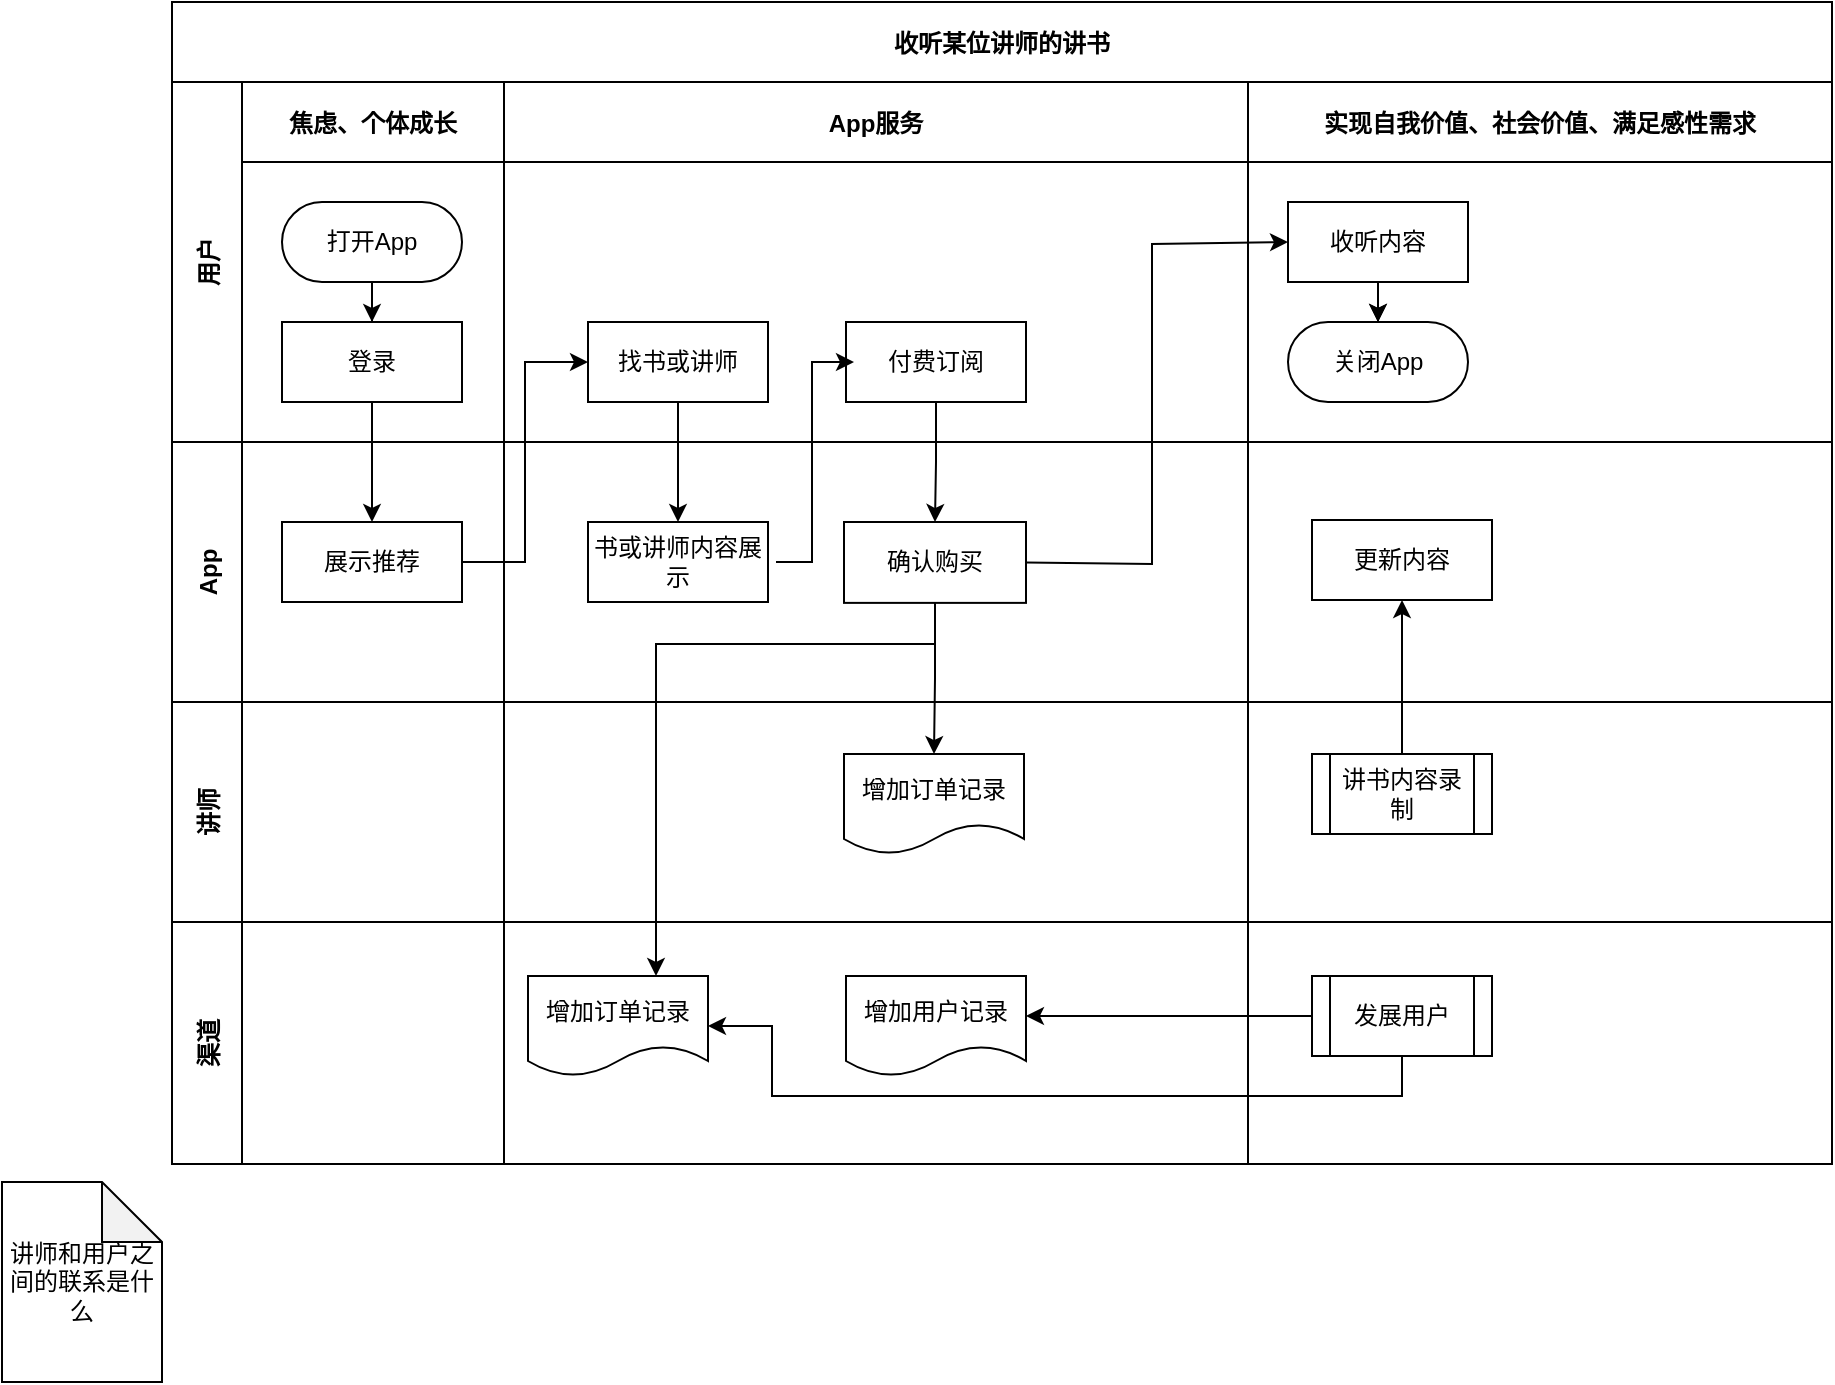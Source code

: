 <mxfile version="20.8.20" type="github" pages="4">
  <diagram id="kgpKYQtTHZ0yAKxKKP6v" name="Page-1">
    <mxGraphModel dx="1079" dy="803" grid="1" gridSize="10" guides="1" tooltips="1" connect="1" arrows="1" fold="1" page="1" pageScale="1" pageWidth="850" pageHeight="1100" math="0" shadow="0">
      <root>
        <mxCell id="0" />
        <mxCell id="1" parent="0" />
        <mxCell id="3nuBFxr9cyL0pnOWT2aG-1" value="收听某位讲师的讲书" style="shape=table;childLayout=tableLayout;startSize=40;collapsible=0;recursiveResize=0;expand=0;fillColor=none;fontStyle=1" parent="1" vertex="1">
          <mxGeometry x="120" y="120" width="830" height="581" as="geometry" />
        </mxCell>
        <mxCell id="3nuBFxr9cyL0pnOWT2aG-2" value="" style="edgeStyle=orthogonalEdgeStyle;rounded=0;orthogonalLoop=1;jettySize=auto;html=1;" parent="3nuBFxr9cyL0pnOWT2aG-1" source="3nuBFxr9cyL0pnOWT2aG-7" target="3nuBFxr9cyL0pnOWT2aG-17" edge="1">
          <mxGeometry relative="1" as="geometry" />
        </mxCell>
        <mxCell id="3nuBFxr9cyL0pnOWT2aG-3" value="用户" style="shape=tableRow;horizontal=0;swimlaneHead=0;swimlaneBody=0;top=0;left=0;bottom=0;right=0;fillColor=none;points=[[0,0.5],[1,0.5]];portConstraint=eastwest;startSize=35;collapsible=0;recursiveResize=0;expand=0;fontStyle=1;" parent="3nuBFxr9cyL0pnOWT2aG-1" vertex="1">
          <mxGeometry y="40" width="830" height="180" as="geometry" />
        </mxCell>
        <mxCell id="3nuBFxr9cyL0pnOWT2aG-4" value="焦虑、个体成长" style="swimlane;swimlaneHead=0;swimlaneBody=0;connectable=0;fillColor=none;startSize=40;collapsible=0;recursiveResize=0;expand=0;fontStyle=1;" parent="3nuBFxr9cyL0pnOWT2aG-3" vertex="1">
          <mxGeometry x="35" width="131" height="180" as="geometry">
            <mxRectangle width="131" height="180" as="alternateBounds" />
          </mxGeometry>
        </mxCell>
        <mxCell id="3nuBFxr9cyL0pnOWT2aG-5" style="edgeStyle=orthogonalEdgeStyle;rounded=0;orthogonalLoop=1;jettySize=auto;html=1;" parent="3nuBFxr9cyL0pnOWT2aG-4" source="3nuBFxr9cyL0pnOWT2aG-6" target="3nuBFxr9cyL0pnOWT2aG-7" edge="1">
          <mxGeometry relative="1" as="geometry" />
        </mxCell>
        <mxCell id="3nuBFxr9cyL0pnOWT2aG-6" value="打开App" style="rounded=1;whiteSpace=wrap;html=1;arcSize=50;" parent="3nuBFxr9cyL0pnOWT2aG-4" vertex="1">
          <mxGeometry x="20" y="60" width="90" height="40" as="geometry" />
        </mxCell>
        <mxCell id="3nuBFxr9cyL0pnOWT2aG-7" value="登录" style="rounded=0;whiteSpace=wrap;html=1;" parent="3nuBFxr9cyL0pnOWT2aG-4" vertex="1">
          <mxGeometry x="20" y="120" width="90" height="40" as="geometry" />
        </mxCell>
        <mxCell id="3nuBFxr9cyL0pnOWT2aG-8" value="App服务" style="swimlane;swimlaneHead=0;swimlaneBody=0;connectable=0;fillColor=none;startSize=40;collapsible=0;recursiveResize=0;expand=0;fontStyle=1;" parent="3nuBFxr9cyL0pnOWT2aG-3" vertex="1">
          <mxGeometry x="166" width="372" height="180" as="geometry">
            <mxRectangle width="372" height="180" as="alternateBounds" />
          </mxGeometry>
        </mxCell>
        <mxCell id="3nuBFxr9cyL0pnOWT2aG-9" value="找书或讲师" style="rounded=0;whiteSpace=wrap;html=1;" parent="3nuBFxr9cyL0pnOWT2aG-8" vertex="1">
          <mxGeometry x="42" y="120" width="90" height="40" as="geometry" />
        </mxCell>
        <mxCell id="3nuBFxr9cyL0pnOWT2aG-10" value="付费订阅" style="rounded=0;whiteSpace=wrap;html=1;" parent="3nuBFxr9cyL0pnOWT2aG-8" vertex="1">
          <mxGeometry x="171" y="120" width="90" height="40" as="geometry" />
        </mxCell>
        <mxCell id="3nuBFxr9cyL0pnOWT2aG-11" value="实现自我价值、社会价值、满足感性需求" style="swimlane;swimlaneHead=0;swimlaneBody=0;connectable=0;fillColor=none;startSize=40;collapsible=0;recursiveResize=0;expand=0;fontStyle=1;" parent="3nuBFxr9cyL0pnOWT2aG-3" vertex="1">
          <mxGeometry x="538" width="292" height="180" as="geometry">
            <mxRectangle width="292" height="180" as="alternateBounds" />
          </mxGeometry>
        </mxCell>
        <mxCell id="3nuBFxr9cyL0pnOWT2aG-12" style="edgeStyle=orthogonalEdgeStyle;rounded=0;orthogonalLoop=1;jettySize=auto;html=1;" parent="3nuBFxr9cyL0pnOWT2aG-11" source="3nuBFxr9cyL0pnOWT2aG-13" target="3nuBFxr9cyL0pnOWT2aG-14" edge="1">
          <mxGeometry relative="1" as="geometry" />
        </mxCell>
        <mxCell id="wZ2TE829c-PkotrZ_cLI-22" value="" style="edgeStyle=orthogonalEdgeStyle;rounded=0;orthogonalLoop=1;jettySize=auto;html=1;" parent="3nuBFxr9cyL0pnOWT2aG-11" source="3nuBFxr9cyL0pnOWT2aG-13" target="3nuBFxr9cyL0pnOWT2aG-14" edge="1">
          <mxGeometry relative="1" as="geometry" />
        </mxCell>
        <mxCell id="3nuBFxr9cyL0pnOWT2aG-13" value="收听内容" style="rounded=0;whiteSpace=wrap;html=1;" parent="3nuBFxr9cyL0pnOWT2aG-11" vertex="1">
          <mxGeometry x="20" y="60" width="90" height="40" as="geometry" />
        </mxCell>
        <mxCell id="3nuBFxr9cyL0pnOWT2aG-14" value="关闭App" style="rounded=1;whiteSpace=wrap;html=1;arcSize=50;" parent="3nuBFxr9cyL0pnOWT2aG-11" vertex="1">
          <mxGeometry x="20" y="120" width="90" height="40" as="geometry" />
        </mxCell>
        <mxCell id="wZ2TE829c-PkotrZ_cLI-11" value="App" style="shape=tableRow;horizontal=0;swimlaneHead=0;swimlaneBody=0;top=0;left=0;bottom=0;right=0;fillColor=none;points=[[0,0.5],[1,0.5]];portConstraint=eastwest;startSize=35;collapsible=0;recursiveResize=0;expand=0;fontStyle=1;" parent="3nuBFxr9cyL0pnOWT2aG-1" vertex="1">
          <mxGeometry y="220" width="830" height="130" as="geometry" />
        </mxCell>
        <mxCell id="wZ2TE829c-PkotrZ_cLI-12" style="swimlane;swimlaneHead=0;swimlaneBody=0;connectable=0;fillColor=none;startSize=0;collapsible=0;recursiveResize=0;expand=0;fontStyle=1;" parent="wZ2TE829c-PkotrZ_cLI-11" vertex="1">
          <mxGeometry x="35" width="131" height="130" as="geometry">
            <mxRectangle width="131" height="130" as="alternateBounds" />
          </mxGeometry>
        </mxCell>
        <mxCell id="3nuBFxr9cyL0pnOWT2aG-17" value="展示推荐" style="rounded=0;whiteSpace=wrap;html=1;" parent="wZ2TE829c-PkotrZ_cLI-12" vertex="1">
          <mxGeometry x="20" y="40" width="90" height="40" as="geometry" />
        </mxCell>
        <mxCell id="wZ2TE829c-PkotrZ_cLI-13" style="swimlane;swimlaneHead=0;swimlaneBody=0;connectable=0;fillColor=none;startSize=0;collapsible=0;recursiveResize=0;expand=0;fontStyle=1;" parent="wZ2TE829c-PkotrZ_cLI-11" vertex="1">
          <mxGeometry x="166" width="372" height="130" as="geometry">
            <mxRectangle width="372" height="130" as="alternateBounds" />
          </mxGeometry>
        </mxCell>
        <mxCell id="wZ2TE829c-PkotrZ_cLI-20" value="书或讲师内容展示" style="whiteSpace=wrap;html=1;rounded=0;" parent="wZ2TE829c-PkotrZ_cLI-13" vertex="1">
          <mxGeometry x="42" y="40" width="90" height="40" as="geometry" />
        </mxCell>
        <mxCell id="wZ2TE829c-PkotrZ_cLI-14" style="swimlane;swimlaneHead=0;swimlaneBody=0;connectable=0;fillColor=none;startSize=0;collapsible=0;recursiveResize=0;expand=0;fontStyle=1;" parent="wZ2TE829c-PkotrZ_cLI-11" vertex="1">
          <mxGeometry x="538" width="292" height="130" as="geometry">
            <mxRectangle width="292" height="130" as="alternateBounds" />
          </mxGeometry>
        </mxCell>
        <mxCell id="wZ2TE829c-PkotrZ_cLI-35" value="更新内容" style="whiteSpace=wrap;html=1;" parent="wZ2TE829c-PkotrZ_cLI-14" vertex="1">
          <mxGeometry x="32" y="39" width="90" height="40" as="geometry" />
        </mxCell>
        <mxCell id="3nuBFxr9cyL0pnOWT2aG-15" value="讲师" style="shape=tableRow;horizontal=0;swimlaneHead=0;swimlaneBody=0;top=0;left=0;bottom=0;right=0;fillColor=none;points=[[0,0.5],[1,0.5]];portConstraint=eastwest;startSize=35;collapsible=0;recursiveResize=0;expand=0;fontStyle=1;" parent="3nuBFxr9cyL0pnOWT2aG-1" vertex="1">
          <mxGeometry y="350" width="830" height="110" as="geometry" />
        </mxCell>
        <mxCell id="3nuBFxr9cyL0pnOWT2aG-16" value="" style="swimlane;swimlaneHead=0;swimlaneBody=0;connectable=0;fillColor=none;startSize=0;collapsible=0;recursiveResize=0;expand=0;fontStyle=1;" parent="3nuBFxr9cyL0pnOWT2aG-15" vertex="1">
          <mxGeometry x="35" width="131" height="110" as="geometry">
            <mxRectangle width="131" height="110" as="alternateBounds" />
          </mxGeometry>
        </mxCell>
        <mxCell id="3nuBFxr9cyL0pnOWT2aG-18" value="" style="swimlane;swimlaneHead=0;swimlaneBody=0;connectable=0;fillColor=none;startSize=0;collapsible=0;recursiveResize=0;expand=0;fontStyle=1;" parent="3nuBFxr9cyL0pnOWT2aG-15" vertex="1">
          <mxGeometry x="166" width="372" height="110" as="geometry">
            <mxRectangle width="372" height="110" as="alternateBounds" />
          </mxGeometry>
        </mxCell>
        <mxCell id="wZ2TE829c-PkotrZ_cLI-29" value="" style="edgeStyle=orthogonalEdgeStyle;rounded=0;orthogonalLoop=1;jettySize=auto;html=1;" parent="3nuBFxr9cyL0pnOWT2aG-18" source="3nuBFxr9cyL0pnOWT2aG-20" target="wZ2TE829c-PkotrZ_cLI-28" edge="1">
          <mxGeometry relative="1" as="geometry" />
        </mxCell>
        <mxCell id="3nuBFxr9cyL0pnOWT2aG-20" value="确认购买" style="rounded=0;whiteSpace=wrap;html=1;" parent="3nuBFxr9cyL0pnOWT2aG-18" vertex="1">
          <mxGeometry x="170" y="-90" width="91" height="40.44" as="geometry" />
        </mxCell>
        <mxCell id="wZ2TE829c-PkotrZ_cLI-28" value="增加订单记录" style="shape=document;whiteSpace=wrap;html=1;boundedLbl=1;rounded=0;" parent="3nuBFxr9cyL0pnOWT2aG-18" vertex="1">
          <mxGeometry x="170" y="26" width="90" height="50" as="geometry" />
        </mxCell>
        <mxCell id="3nuBFxr9cyL0pnOWT2aG-23" value="" style="swimlane;swimlaneHead=0;swimlaneBody=0;connectable=0;fillColor=none;startSize=0;collapsible=0;recursiveResize=0;expand=0;fontStyle=1;" parent="3nuBFxr9cyL0pnOWT2aG-15" vertex="1">
          <mxGeometry x="538" width="292" height="110" as="geometry">
            <mxRectangle width="292" height="110" as="alternateBounds" />
          </mxGeometry>
        </mxCell>
        <mxCell id="wZ2TE829c-PkotrZ_cLI-34" value="讲书内容录制" style="shape=process;whiteSpace=wrap;html=1;backgroundOutline=1;" parent="3nuBFxr9cyL0pnOWT2aG-23" vertex="1">
          <mxGeometry x="32" y="26" width="90" height="40" as="geometry" />
        </mxCell>
        <mxCell id="wZ2TE829c-PkotrZ_cLI-3" value="渠道" style="shape=tableRow;horizontal=0;swimlaneHead=0;swimlaneBody=0;top=0;left=0;bottom=0;right=0;fillColor=none;points=[[0,0.5],[1,0.5]];portConstraint=eastwest;startSize=35;collapsible=0;recursiveResize=0;expand=0;fontStyle=1;" parent="3nuBFxr9cyL0pnOWT2aG-1" vertex="1">
          <mxGeometry y="460" width="830" height="121" as="geometry" />
        </mxCell>
        <mxCell id="wZ2TE829c-PkotrZ_cLI-4" style="swimlane;swimlaneHead=0;swimlaneBody=0;connectable=0;fillColor=none;startSize=0;collapsible=0;recursiveResize=0;expand=0;fontStyle=1;" parent="wZ2TE829c-PkotrZ_cLI-3" vertex="1">
          <mxGeometry x="35" width="131" height="121" as="geometry">
            <mxRectangle width="131" height="121" as="alternateBounds" />
          </mxGeometry>
        </mxCell>
        <mxCell id="wZ2TE829c-PkotrZ_cLI-5" style="swimlane;swimlaneHead=0;swimlaneBody=0;connectable=0;fillColor=none;startSize=0;collapsible=0;recursiveResize=0;expand=0;fontStyle=1;" parent="wZ2TE829c-PkotrZ_cLI-3" vertex="1">
          <mxGeometry x="166" width="372" height="121" as="geometry">
            <mxRectangle width="372" height="121" as="alternateBounds" />
          </mxGeometry>
        </mxCell>
        <mxCell id="wZ2TE829c-PkotrZ_cLI-32" value="增加订单记录" style="shape=document;whiteSpace=wrap;html=1;boundedLbl=1;rounded=0;" parent="wZ2TE829c-PkotrZ_cLI-5" vertex="1">
          <mxGeometry x="12" y="27" width="90" height="50" as="geometry" />
        </mxCell>
        <mxCell id="wZ2TE829c-PkotrZ_cLI-40" value="增加用户记录" style="shape=document;whiteSpace=wrap;html=1;boundedLbl=1;rounded=0;" parent="wZ2TE829c-PkotrZ_cLI-5" vertex="1">
          <mxGeometry x="171" y="27" width="90" height="50" as="geometry" />
        </mxCell>
        <mxCell id="wZ2TE829c-PkotrZ_cLI-6" style="swimlane;swimlaneHead=0;swimlaneBody=0;connectable=0;fillColor=none;startSize=0;collapsible=0;recursiveResize=0;expand=0;fontStyle=1;" parent="wZ2TE829c-PkotrZ_cLI-3" vertex="1">
          <mxGeometry x="538" width="292" height="121" as="geometry">
            <mxRectangle width="292" height="121" as="alternateBounds" />
          </mxGeometry>
        </mxCell>
        <mxCell id="wZ2TE829c-PkotrZ_cLI-37" value="发展用户" style="shape=process;whiteSpace=wrap;html=1;backgroundOutline=1;" parent="wZ2TE829c-PkotrZ_cLI-6" vertex="1">
          <mxGeometry x="32" y="27" width="90" height="40" as="geometry" />
        </mxCell>
        <mxCell id="wZ2TE829c-PkotrZ_cLI-42" style="edgeStyle=orthogonalEdgeStyle;rounded=0;orthogonalLoop=1;jettySize=auto;html=1;entryX=0.922;entryY=0.4;entryDx=0;entryDy=0;entryPerimeter=0;" parent="wZ2TE829c-PkotrZ_cLI-3" edge="1">
          <mxGeometry relative="1" as="geometry">
            <mxPoint x="570" y="47" as="sourcePoint" />
            <mxPoint x="426.98" y="47" as="targetPoint" />
          </mxGeometry>
        </mxCell>
        <mxCell id="wZ2TE829c-PkotrZ_cLI-43" style="edgeStyle=orthogonalEdgeStyle;rounded=0;orthogonalLoop=1;jettySize=auto;html=1;exitX=0.5;exitY=1;exitDx=0;exitDy=0;entryX=1;entryY=0.5;entryDx=0;entryDy=0;" parent="wZ2TE829c-PkotrZ_cLI-3" source="wZ2TE829c-PkotrZ_cLI-37" target="wZ2TE829c-PkotrZ_cLI-32" edge="1">
          <mxGeometry relative="1" as="geometry">
            <Array as="points">
              <mxPoint x="615" y="87" />
              <mxPoint x="300" y="87" />
              <mxPoint x="300" y="52" />
            </Array>
          </mxGeometry>
        </mxCell>
        <mxCell id="3nuBFxr9cyL0pnOWT2aG-26" value="" style="edgeStyle=orthogonalEdgeStyle;rounded=0;orthogonalLoop=1;jettySize=auto;html=1;startArrow=none;exitX=1;exitY=0.5;exitDx=0;exitDy=0;" parent="3nuBFxr9cyL0pnOWT2aG-1" edge="1">
          <mxGeometry relative="1" as="geometry">
            <Array as="points">
              <mxPoint x="320" y="280" />
              <mxPoint x="320" y="180" />
            </Array>
            <mxPoint x="302" y="280" as="sourcePoint" />
            <mxPoint x="341" y="180" as="targetPoint" />
          </mxGeometry>
        </mxCell>
        <mxCell id="3nuBFxr9cyL0pnOWT2aG-27" value="" style="edgeStyle=orthogonalEdgeStyle;rounded=0;orthogonalLoop=1;jettySize=auto;html=1;" parent="3nuBFxr9cyL0pnOWT2aG-1" source="3nuBFxr9cyL0pnOWT2aG-10" target="3nuBFxr9cyL0pnOWT2aG-20" edge="1">
          <mxGeometry relative="1" as="geometry" />
        </mxCell>
        <mxCell id="wZ2TE829c-PkotrZ_cLI-16" value="" style="edgeStyle=orthogonalEdgeStyle;rounded=0;orthogonalLoop=1;jettySize=auto;html=1;entryX=0;entryY=0.5;entryDx=0;entryDy=0;" parent="3nuBFxr9cyL0pnOWT2aG-1" source="3nuBFxr9cyL0pnOWT2aG-17" target="3nuBFxr9cyL0pnOWT2aG-9" edge="1">
          <mxGeometry relative="1" as="geometry">
            <mxPoint x="190" y="260" as="targetPoint" />
          </mxGeometry>
        </mxCell>
        <mxCell id="wZ2TE829c-PkotrZ_cLI-21" value="" style="edgeStyle=orthogonalEdgeStyle;rounded=0;orthogonalLoop=1;jettySize=auto;html=1;" parent="3nuBFxr9cyL0pnOWT2aG-1" source="3nuBFxr9cyL0pnOWT2aG-9" target="wZ2TE829c-PkotrZ_cLI-20" edge="1">
          <mxGeometry relative="1" as="geometry" />
        </mxCell>
        <mxCell id="wZ2TE829c-PkotrZ_cLI-24" value="" style="endArrow=classic;html=1;rounded=0;exitX=1;exitY=0.5;exitDx=0;exitDy=0;entryX=0;entryY=0.5;entryDx=0;entryDy=0;" parent="3nuBFxr9cyL0pnOWT2aG-1" source="3nuBFxr9cyL0pnOWT2aG-20" target="3nuBFxr9cyL0pnOWT2aG-13" edge="1">
          <mxGeometry width="50" height="50" relative="1" as="geometry">
            <mxPoint x="430" y="381" as="sourcePoint" />
            <mxPoint x="480" y="331" as="targetPoint" />
            <Array as="points">
              <mxPoint x="490" y="281" />
              <mxPoint x="490" y="121" />
            </Array>
          </mxGeometry>
        </mxCell>
        <mxCell id="wZ2TE829c-PkotrZ_cLI-33" value="" style="edgeStyle=orthogonalEdgeStyle;rounded=0;orthogonalLoop=1;jettySize=auto;html=1;exitX=0.5;exitY=1;exitDx=0;exitDy=0;" parent="3nuBFxr9cyL0pnOWT2aG-1" source="3nuBFxr9cyL0pnOWT2aG-20" target="wZ2TE829c-PkotrZ_cLI-32" edge="1">
          <mxGeometry relative="1" as="geometry">
            <mxPoint x="386" y="341" as="sourcePoint" />
            <Array as="points">
              <mxPoint x="382" y="321" />
              <mxPoint x="242" y="321" />
            </Array>
          </mxGeometry>
        </mxCell>
        <mxCell id="wZ2TE829c-PkotrZ_cLI-36" value="" style="edgeStyle=orthogonalEdgeStyle;rounded=0;orthogonalLoop=1;jettySize=auto;html=1;" parent="3nuBFxr9cyL0pnOWT2aG-1" source="wZ2TE829c-PkotrZ_cLI-34" target="wZ2TE829c-PkotrZ_cLI-35" edge="1">
          <mxGeometry relative="1" as="geometry" />
        </mxCell>
        <mxCell id="wZ2TE829c-PkotrZ_cLI-25" value="讲师和用户之间的联系是什么" style="shape=note;whiteSpace=wrap;html=1;backgroundOutline=1;darkOpacity=0.05;" parent="1" vertex="1">
          <mxGeometry x="35" y="710" width="80" height="100" as="geometry" />
        </mxCell>
      </root>
    </mxGraphModel>
  </diagram>
  <diagram id="jpElm7VOaNm1ZWiI3e5p" name="第 2 页">
    <mxGraphModel dx="1079" dy="803" grid="1" gridSize="10" guides="1" tooltips="1" connect="1" arrows="1" fold="1" page="1" pageScale="1" pageWidth="827" pageHeight="1169" math="0" shadow="0">
      <root>
        <mxCell id="0" />
        <mxCell id="1" parent="0" />
        <mxCell id="ItIS4cTVtJwOjAr7Zn6j-1" value="用户注册与登录" style="shape=table;childLayout=tableLayout;startSize=40;collapsible=0;recursiveResize=0;expand=0;fillColor=none;fontStyle=1" parent="1" vertex="1">
          <mxGeometry x="30" y="56" width="2182" height="430" as="geometry" />
        </mxCell>
        <mxCell id="ItIS4cTVtJwOjAr7Zn6j-2" value="" style="edgeStyle=orthogonalEdgeStyle;rounded=0;orthogonalLoop=1;jettySize=auto;html=1;" parent="ItIS4cTVtJwOjAr7Zn6j-1" source="ItIS4cTVtJwOjAr7Zn6j-7" target="ItIS4cTVtJwOjAr7Zn6j-17" edge="1">
          <mxGeometry relative="1" as="geometry" />
        </mxCell>
        <mxCell id="ItIS4cTVtJwOjAr7Zn6j-3" value="用户" style="shape=tableRow;horizontal=0;swimlaneHead=0;swimlaneBody=0;top=0;left=0;bottom=0;right=0;fillColor=none;points=[[0,0.5],[1,0.5]];portConstraint=eastwest;startSize=40;collapsible=0;recursiveResize=0;expand=0;fontStyle=1;" parent="ItIS4cTVtJwOjAr7Zn6j-1" vertex="1">
          <mxGeometry y="40" width="2182" height="180" as="geometry" />
        </mxCell>
        <mxCell id="ItIS4cTVtJwOjAr7Zn6j-52" value="未注册" style="swimlane;swimlaneHead=0;swimlaneBody=0;connectable=0;fillColor=none;startSize=40;collapsible=0;recursiveResize=0;expand=0;fontStyle=1;" parent="ItIS4cTVtJwOjAr7Zn6j-3" vertex="1">
          <mxGeometry x="40" width="130" height="180" as="geometry">
            <mxRectangle width="130" height="180" as="alternateBounds" />
          </mxGeometry>
        </mxCell>
        <mxCell id="ItIS4cTVtJwOjAr7Zn6j-6" value="开始" style="rounded=1;whiteSpace=wrap;html=1;arcSize=50;" parent="ItIS4cTVtJwOjAr7Zn6j-52" vertex="1">
          <mxGeometry x="20" y="60" width="90" height="40" as="geometry" />
        </mxCell>
        <mxCell id="ItIS4cTVtJwOjAr7Zn6j-7" value="注册" style="rounded=0;whiteSpace=wrap;html=1;" parent="ItIS4cTVtJwOjAr7Zn6j-52" vertex="1">
          <mxGeometry x="20" y="130" width="90" height="40" as="geometry" />
        </mxCell>
        <mxCell id="ItIS4cTVtJwOjAr7Zn6j-5" style="edgeStyle=orthogonalEdgeStyle;rounded=0;orthogonalLoop=1;jettySize=auto;html=1;" parent="ItIS4cTVtJwOjAr7Zn6j-52" source="ItIS4cTVtJwOjAr7Zn6j-6" target="ItIS4cTVtJwOjAr7Zn6j-7" edge="1">
          <mxGeometry relative="1" as="geometry" />
        </mxCell>
        <mxCell id="ItIS4cTVtJwOjAr7Zn6j-4" value="未登录" style="swimlane;swimlaneHead=0;swimlaneBody=0;connectable=0;fillColor=none;startSize=40;collapsible=0;recursiveResize=0;expand=0;fontStyle=1;" parent="ItIS4cTVtJwOjAr7Zn6j-3" vertex="1">
          <mxGeometry x="170" width="130" height="180" as="geometry">
            <mxRectangle width="130" height="180" as="alternateBounds" />
          </mxGeometry>
        </mxCell>
        <mxCell id="ItIS4cTVtJwOjAr7Zn6j-58" value="" style="edgeStyle=orthogonalEdgeStyle;rounded=0;orthogonalLoop=1;jettySize=auto;html=1;" parent="ItIS4cTVtJwOjAr7Zn6j-4" source="ItIS4cTVtJwOjAr7Zn6j-56" target="ItIS4cTVtJwOjAr7Zn6j-57" edge="1">
          <mxGeometry relative="1" as="geometry" />
        </mxCell>
        <mxCell id="ItIS4cTVtJwOjAr7Zn6j-56" value="开始" style="rounded=1;whiteSpace=wrap;html=1;arcSize=50;" parent="ItIS4cTVtJwOjAr7Zn6j-4" vertex="1">
          <mxGeometry x="20" y="60" width="90" height="40" as="geometry" />
        </mxCell>
        <mxCell id="ItIS4cTVtJwOjAr7Zn6j-57" value="登录" style="rounded=0;whiteSpace=wrap;html=1;" parent="ItIS4cTVtJwOjAr7Zn6j-4" vertex="1">
          <mxGeometry x="20" y="130" width="90" height="40" as="geometry" />
        </mxCell>
        <mxCell id="ItIS4cTVtJwOjAr7Zn6j-8" value="已登录" style="swimlane;swimlaneHead=0;swimlaneBody=0;connectable=0;fillColor=none;startSize=40;collapsible=0;recursiveResize=0;expand=0;fontStyle=1;" parent="ItIS4cTVtJwOjAr7Zn6j-3" vertex="1">
          <mxGeometry x="300" width="336" height="180" as="geometry">
            <mxRectangle width="336" height="180" as="alternateBounds" />
          </mxGeometry>
        </mxCell>
        <mxCell id="ItIS4cTVtJwOjAr7Zn6j-68" value="填写基本信息" style="rounded=0;whiteSpace=wrap;html=1;" parent="ItIS4cTVtJwOjAr7Zn6j-8" vertex="1">
          <mxGeometry x="156" y="60" width="90" height="40" as="geometry" />
        </mxCell>
        <mxCell id="ItIS4cTVtJwOjAr7Zn6j-77" value="" style="edgeStyle=orthogonalEdgeStyle;rounded=0;orthogonalLoop=1;jettySize=auto;html=1;" parent="ItIS4cTVtJwOjAr7Zn6j-8" source="ItIS4cTVtJwOjAr7Zn6j-76" target="ItIS4cTVtJwOjAr7Zn6j-68" edge="1">
          <mxGeometry relative="1" as="geometry" />
        </mxCell>
        <mxCell id="ItIS4cTVtJwOjAr7Zn6j-76" value="开始" style="rounded=1;whiteSpace=wrap;html=1;arcSize=50;" parent="ItIS4cTVtJwOjAr7Zn6j-8" vertex="1">
          <mxGeometry x="25" y="60" width="90" height="40" as="geometry" />
        </mxCell>
        <mxCell id="ItIS4cTVtJwOjAr7Zn6j-37" value="未入会" style="swimlane;swimlaneHead=0;swimlaneBody=0;connectable=0;fillColor=none;startSize=40;collapsible=0;recursiveResize=0;expand=0;fontStyle=1;" parent="ItIS4cTVtJwOjAr7Zn6j-3" vertex="1">
          <mxGeometry x="636" width="320" height="180" as="geometry">
            <mxRectangle width="320" height="180" as="alternateBounds" />
          </mxGeometry>
        </mxCell>
        <mxCell id="ItIS4cTVtJwOjAr7Zn6j-80" value="" style="edgeStyle=orthogonalEdgeStyle;rounded=0;orthogonalLoop=1;jettySize=auto;html=1;" parent="ItIS4cTVtJwOjAr7Zn6j-37" source="ItIS4cTVtJwOjAr7Zn6j-78" target="ItIS4cTVtJwOjAr7Zn6j-79" edge="1">
          <mxGeometry relative="1" as="geometry" />
        </mxCell>
        <mxCell id="ItIS4cTVtJwOjAr7Zn6j-78" value="开始" style="rounded=1;whiteSpace=wrap;html=1;arcSize=50;" parent="ItIS4cTVtJwOjAr7Zn6j-37" vertex="1">
          <mxGeometry x="100" y="60" width="90" height="40" as="geometry" />
        </mxCell>
        <mxCell id="ItIS4cTVtJwOjAr7Zn6j-79" value="领取会期" style="rounded=0;whiteSpace=wrap;html=1;" parent="ItIS4cTVtJwOjAr7Zn6j-37" vertex="1">
          <mxGeometry x="100" y="130" width="90" height="40" as="geometry" />
        </mxCell>
        <mxCell id="ItIS4cTVtJwOjAr7Zn6j-43" value="已入会" style="swimlane;swimlaneHead=0;swimlaneBody=0;connectable=0;fillColor=none;startSize=40;collapsible=0;recursiveResize=0;expand=0;fontStyle=1;" parent="ItIS4cTVtJwOjAr7Zn6j-3" vertex="1">
          <mxGeometry x="956" width="226" height="180" as="geometry">
            <mxRectangle width="226" height="180" as="alternateBounds" />
          </mxGeometry>
        </mxCell>
        <mxCell id="ItIS4cTVtJwOjAr7Zn6j-40" value="会员过期" style="swimlane;swimlaneHead=0;swimlaneBody=0;connectable=0;fillColor=none;startSize=40;collapsible=0;recursiveResize=0;expand=0;fontStyle=1;" parent="ItIS4cTVtJwOjAr7Zn6j-3" vertex="1">
          <mxGeometry x="1182" width="256" height="180" as="geometry">
            <mxRectangle width="256" height="180" as="alternateBounds" />
          </mxGeometry>
        </mxCell>
        <mxCell id="ItIS4cTVtJwOjAr7Zn6j-46" value="资产更新" style="swimlane;swimlaneHead=0;swimlaneBody=0;connectable=0;fillColor=none;startSize=40;collapsible=0;recursiveResize=0;expand=0;fontStyle=1;" parent="ItIS4cTVtJwOjAr7Zn6j-3" vertex="1">
          <mxGeometry x="1438" width="288" height="180" as="geometry">
            <mxRectangle width="288" height="180" as="alternateBounds" />
          </mxGeometry>
        </mxCell>
        <mxCell id="ItIS4cTVtJwOjAr7Zn6j-93" style="swimlane;swimlaneHead=0;swimlaneBody=0;connectable=0;fillColor=none;startSize=0;collapsible=0;recursiveResize=0;expand=0;fontStyle=1;" parent="ItIS4cTVtJwOjAr7Zn6j-46" vertex="1">
          <mxGeometry y="100" width="256" height="80" as="geometry">
            <mxRectangle width="256" height="80" as="alternateBounds" />
          </mxGeometry>
        </mxCell>
        <mxCell id="ItIS4cTVtJwOjAr7Zn6j-94" value="充值或获取积分" style="rounded=0;whiteSpace=wrap;html=1;" parent="ItIS4cTVtJwOjAr7Zn6j-93" vertex="1">
          <mxGeometry x="34" y="20" width="90" height="40" as="geometry" />
        </mxCell>
        <mxCell id="ItIS4cTVtJwOjAr7Zn6j-99" style="swimlane;swimlaneHead=0;swimlaneBody=0;connectable=0;fillColor=none;startSize=0;collapsible=0;recursiveResize=0;expand=0;fontStyle=1;" parent="ItIS4cTVtJwOjAr7Zn6j-93" vertex="1">
          <mxGeometry x="112" width="256" height="80" as="geometry">
            <mxRectangle width="256" height="80" as="alternateBounds" />
          </mxGeometry>
        </mxCell>
        <mxCell id="ItIS4cTVtJwOjAr7Zn6j-100" value="购买产品" style="rounded=0;whiteSpace=wrap;html=1;" parent="ItIS4cTVtJwOjAr7Zn6j-99" vertex="1">
          <mxGeometry x="54" y="20" width="90" height="40" as="geometry" />
        </mxCell>
        <mxCell id="ItIS4cTVtJwOjAr7Zn6j-96" style="edgeStyle=orthogonalEdgeStyle;rounded=0;orthogonalLoop=1;jettySize=auto;html=1;exitX=0.5;exitY=1;exitDx=0;exitDy=0;entryX=0.433;entryY=-0.05;entryDx=0;entryDy=0;entryPerimeter=0;fontColor=#CC0000;" parent="ItIS4cTVtJwOjAr7Zn6j-46" source="ItIS4cTVtJwOjAr7Zn6j-95" target="ItIS4cTVtJwOjAr7Zn6j-94" edge="1">
          <mxGeometry relative="1" as="geometry" />
        </mxCell>
        <mxCell id="ItIS4cTVtJwOjAr7Zn6j-95" value="开始" style="rounded=1;whiteSpace=wrap;html=1;arcSize=50;" parent="ItIS4cTVtJwOjAr7Zn6j-46" vertex="1">
          <mxGeometry x="29" y="60" width="90" height="40" as="geometry" />
        </mxCell>
        <mxCell id="ItIS4cTVtJwOjAr7Zn6j-11" value="退出登录" style="swimlane;swimlaneHead=0;swimlaneBody=0;connectable=0;fillColor=none;startSize=40;collapsible=0;recursiveResize=0;expand=0;fontStyle=1;" parent="ItIS4cTVtJwOjAr7Zn6j-3" vertex="1">
          <mxGeometry x="1726" width="212" height="180" as="geometry">
            <mxRectangle width="212" height="180" as="alternateBounds" />
          </mxGeometry>
        </mxCell>
        <mxCell id="ItIS4cTVtJwOjAr7Zn6j-108" value="退出登录" style="rounded=0;whiteSpace=wrap;html=1;" parent="ItIS4cTVtJwOjAr7Zn6j-11" vertex="1">
          <mxGeometry x="58.5" y="124" width="90" height="40" as="geometry" />
        </mxCell>
        <mxCell id="ItIS4cTVtJwOjAr7Zn6j-112" value="" style="edgeStyle=orthogonalEdgeStyle;rounded=0;orthogonalLoop=1;jettySize=auto;html=1;fontColor=#CC0000;" parent="ItIS4cTVtJwOjAr7Zn6j-11" source="ItIS4cTVtJwOjAr7Zn6j-109" target="ItIS4cTVtJwOjAr7Zn6j-108" edge="1">
          <mxGeometry relative="1" as="geometry" />
        </mxCell>
        <mxCell id="ItIS4cTVtJwOjAr7Zn6j-109" value="开始" style="rounded=1;whiteSpace=wrap;html=1;arcSize=50;" parent="ItIS4cTVtJwOjAr7Zn6j-11" vertex="1">
          <mxGeometry x="58.5" y="60" width="90" height="40" as="geometry" />
        </mxCell>
        <mxCell id="ItIS4cTVtJwOjAr7Zn6j-49" value="注销账号" style="swimlane;swimlaneHead=0;swimlaneBody=0;connectable=0;fillColor=none;startSize=40;collapsible=0;recursiveResize=0;expand=0;fontStyle=1;" parent="ItIS4cTVtJwOjAr7Zn6j-3" vertex="1">
          <mxGeometry x="1938" width="244" height="180" as="geometry">
            <mxRectangle width="244" height="180" as="alternateBounds" />
          </mxGeometry>
        </mxCell>
        <mxCell id="ItIS4cTVtJwOjAr7Zn6j-119" value="注销" style="rounded=0;whiteSpace=wrap;html=1;" parent="ItIS4cTVtJwOjAr7Zn6j-49" vertex="1">
          <mxGeometry x="77" y="124" width="90" height="40" as="geometry" />
        </mxCell>
        <mxCell id="ItIS4cTVtJwOjAr7Zn6j-121" value="" style="edgeStyle=orthogonalEdgeStyle;rounded=0;orthogonalLoop=1;jettySize=auto;html=1;fontColor=#CC0000;" parent="ItIS4cTVtJwOjAr7Zn6j-49" source="ItIS4cTVtJwOjAr7Zn6j-120" target="ItIS4cTVtJwOjAr7Zn6j-119" edge="1">
          <mxGeometry relative="1" as="geometry" />
        </mxCell>
        <mxCell id="ItIS4cTVtJwOjAr7Zn6j-120" value="开始" style="rounded=1;whiteSpace=wrap;html=1;arcSize=50;" parent="ItIS4cTVtJwOjAr7Zn6j-49" vertex="1">
          <mxGeometry x="77" y="60" width="90" height="40" as="geometry" />
        </mxCell>
        <mxCell id="ItIS4cTVtJwOjAr7Zn6j-15" value="系统" style="shape=tableRow;horizontal=0;swimlaneHead=0;swimlaneBody=0;top=0;left=0;bottom=0;right=0;fillColor=none;points=[[0,0.5],[1,0.5]];portConstraint=eastwest;startSize=40;collapsible=0;recursiveResize=0;expand=0;fontStyle=1;" parent="ItIS4cTVtJwOjAr7Zn6j-1" vertex="1">
          <mxGeometry y="220" width="2182" height="84" as="geometry" />
        </mxCell>
        <mxCell id="ItIS4cTVtJwOjAr7Zn6j-53" style="swimlane;swimlaneHead=0;swimlaneBody=0;connectable=0;fillColor=none;startSize=0;collapsible=0;recursiveResize=0;expand=0;fontStyle=1;" parent="ItIS4cTVtJwOjAr7Zn6j-15" vertex="1">
          <mxGeometry x="40" width="130" height="84" as="geometry">
            <mxRectangle width="130" height="84" as="alternateBounds" />
          </mxGeometry>
        </mxCell>
        <mxCell id="ItIS4cTVtJwOjAr7Zn6j-17" value="新建用户" style="rounded=0;whiteSpace=wrap;html=1;" parent="ItIS4cTVtJwOjAr7Zn6j-53" vertex="1">
          <mxGeometry x="20" y="20" width="90" height="40" as="geometry" />
        </mxCell>
        <mxCell id="ItIS4cTVtJwOjAr7Zn6j-16" value="" style="swimlane;swimlaneHead=0;swimlaneBody=0;connectable=0;fillColor=none;startSize=0;collapsible=0;recursiveResize=0;expand=0;fontStyle=1;" parent="ItIS4cTVtJwOjAr7Zn6j-15" vertex="1">
          <mxGeometry x="170" width="130" height="84" as="geometry">
            <mxRectangle width="130" height="84" as="alternateBounds" />
          </mxGeometry>
        </mxCell>
        <mxCell id="ItIS4cTVtJwOjAr7Zn6j-59" value="创建token" style="rounded=0;whiteSpace=wrap;html=1;" parent="ItIS4cTVtJwOjAr7Zn6j-16" vertex="1">
          <mxGeometry x="20" y="20" width="90" height="40" as="geometry" />
        </mxCell>
        <mxCell id="ItIS4cTVtJwOjAr7Zn6j-18" value="" style="swimlane;swimlaneHead=0;swimlaneBody=0;connectable=0;fillColor=none;startSize=0;collapsible=0;recursiveResize=0;expand=0;fontStyle=1;" parent="ItIS4cTVtJwOjAr7Zn6j-15" vertex="1">
          <mxGeometry x="300" width="336" height="84" as="geometry">
            <mxRectangle width="336" height="84" as="alternateBounds" />
          </mxGeometry>
        </mxCell>
        <mxCell id="ItIS4cTVtJwOjAr7Zn6j-65" value="更新token" style="rounded=0;whiteSpace=wrap;html=1;" parent="ItIS4cTVtJwOjAr7Zn6j-18" vertex="1">
          <mxGeometry x="36" y="20" width="90" height="40" as="geometry" />
        </mxCell>
        <mxCell id="ItIS4cTVtJwOjAr7Zn6j-38" style="swimlane;swimlaneHead=0;swimlaneBody=0;connectable=0;fillColor=none;startSize=0;collapsible=0;recursiveResize=0;expand=0;fontStyle=1;" parent="ItIS4cTVtJwOjAr7Zn6j-15" vertex="1">
          <mxGeometry x="636" width="320" height="84" as="geometry">
            <mxRectangle width="320" height="84" as="alternateBounds" />
          </mxGeometry>
        </mxCell>
        <mxCell id="ItIS4cTVtJwOjAr7Zn6j-83" value="发放会期" style="rounded=0;whiteSpace=wrap;html=1;" parent="ItIS4cTVtJwOjAr7Zn6j-38" vertex="1">
          <mxGeometry x="100" y="20" width="90" height="40" as="geometry" />
        </mxCell>
        <mxCell id="ItIS4cTVtJwOjAr7Zn6j-44" style="swimlane;swimlaneHead=0;swimlaneBody=0;connectable=0;fillColor=none;startSize=0;collapsible=0;recursiveResize=0;expand=0;fontStyle=1;" parent="ItIS4cTVtJwOjAr7Zn6j-15" vertex="1">
          <mxGeometry x="956" width="226" height="84" as="geometry">
            <mxRectangle width="226" height="84" as="alternateBounds" />
          </mxGeometry>
        </mxCell>
        <mxCell id="ItIS4cTVtJwOjAr7Zn6j-87" value="会期消耗" style="shape=process;whiteSpace=wrap;html=1;backgroundOutline=1;" parent="ItIS4cTVtJwOjAr7Zn6j-44" vertex="1">
          <mxGeometry x="83" y="20" width="90" height="40" as="geometry" />
        </mxCell>
        <mxCell id="ItIS4cTVtJwOjAr7Zn6j-41" style="swimlane;swimlaneHead=0;swimlaneBody=0;connectable=0;fillColor=none;startSize=0;collapsible=0;recursiveResize=0;expand=0;fontStyle=1;" parent="ItIS4cTVtJwOjAr7Zn6j-15" vertex="1">
          <mxGeometry x="1182" width="256" height="84" as="geometry">
            <mxRectangle width="256" height="84" as="alternateBounds" />
          </mxGeometry>
        </mxCell>
        <mxCell id="ItIS4cTVtJwOjAr7Zn6j-91" value="会期过期" style="rounded=0;whiteSpace=wrap;html=1;" parent="ItIS4cTVtJwOjAr7Zn6j-41" vertex="1">
          <mxGeometry x="83" y="20" width="90" height="40" as="geometry" />
        </mxCell>
        <mxCell id="ItIS4cTVtJwOjAr7Zn6j-47" style="swimlane;swimlaneHead=0;swimlaneBody=0;connectable=0;fillColor=none;startSize=0;collapsible=0;recursiveResize=0;expand=0;fontStyle=1;" parent="ItIS4cTVtJwOjAr7Zn6j-15" vertex="1">
          <mxGeometry x="1438" width="288" height="84" as="geometry">
            <mxRectangle width="288" height="84" as="alternateBounds" />
          </mxGeometry>
        </mxCell>
        <mxCell id="ItIS4cTVtJwOjAr7Zn6j-97" value="增加资产" style="rounded=0;whiteSpace=wrap;html=1;" parent="ItIS4cTVtJwOjAr7Zn6j-47" vertex="1">
          <mxGeometry x="34" y="20" width="90" height="40" as="geometry" />
        </mxCell>
        <mxCell id="ItIS4cTVtJwOjAr7Zn6j-103" value="消耗资产" style="rounded=0;whiteSpace=wrap;html=1;" parent="ItIS4cTVtJwOjAr7Zn6j-47" vertex="1">
          <mxGeometry x="166" y="20" width="90" height="40" as="geometry" />
        </mxCell>
        <mxCell id="ItIS4cTVtJwOjAr7Zn6j-23" value="" style="swimlane;swimlaneHead=0;swimlaneBody=0;connectable=0;fillColor=none;startSize=0;collapsible=0;recursiveResize=0;expand=0;fontStyle=1;" parent="ItIS4cTVtJwOjAr7Zn6j-15" vertex="1">
          <mxGeometry x="1726" width="212" height="84" as="geometry">
            <mxRectangle width="212" height="84" as="alternateBounds" />
          </mxGeometry>
        </mxCell>
        <mxCell id="ItIS4cTVtJwOjAr7Zn6j-113" value="更新token" style="rounded=0;whiteSpace=wrap;html=1;" parent="ItIS4cTVtJwOjAr7Zn6j-23" vertex="1">
          <mxGeometry x="58.5" y="20" width="90" height="40" as="geometry" />
        </mxCell>
        <mxCell id="ItIS4cTVtJwOjAr7Zn6j-50" style="swimlane;swimlaneHead=0;swimlaneBody=0;connectable=0;fillColor=none;startSize=0;collapsible=0;recursiveResize=0;expand=0;fontStyle=1;" parent="ItIS4cTVtJwOjAr7Zn6j-15" vertex="1">
          <mxGeometry x="1938" width="244" height="84" as="geometry">
            <mxRectangle width="244" height="84" as="alternateBounds" />
          </mxGeometry>
        </mxCell>
        <mxCell id="ItIS4cTVtJwOjAr7Zn6j-122" value="注销" style="rounded=0;whiteSpace=wrap;html=1;" parent="ItIS4cTVtJwOjAr7Zn6j-50" vertex="1">
          <mxGeometry x="77" y="20" width="90" height="40" as="geometry" />
        </mxCell>
        <mxCell id="ItIS4cTVtJwOjAr7Zn6j-90" style="edgeStyle=orthogonalEdgeStyle;rounded=0;orthogonalLoop=1;jettySize=auto;html=1;entryX=0;entryY=0.5;entryDx=0;entryDy=0;fontColor=#CC0000;" parent="ItIS4cTVtJwOjAr7Zn6j-15" source="ItIS4cTVtJwOjAr7Zn6j-83" target="ItIS4cTVtJwOjAr7Zn6j-87" edge="1">
          <mxGeometry relative="1" as="geometry" />
        </mxCell>
        <mxCell id="ItIS4cTVtJwOjAr7Zn6j-92" style="edgeStyle=orthogonalEdgeStyle;rounded=0;orthogonalLoop=1;jettySize=auto;html=1;exitX=1;exitY=0.5;exitDx=0;exitDy=0;entryX=0;entryY=0.5;entryDx=0;entryDy=0;fontColor=#CC0000;" parent="ItIS4cTVtJwOjAr7Zn6j-15" source="ItIS4cTVtJwOjAr7Zn6j-87" target="ItIS4cTVtJwOjAr7Zn6j-91" edge="1">
          <mxGeometry relative="1" as="geometry" />
        </mxCell>
        <mxCell id="ItIS4cTVtJwOjAr7Zn6j-29" value="数据" style="shape=tableRow;horizontal=0;swimlaneHead=0;swimlaneBody=0;top=0;left=0;bottom=0;right=0;fillColor=none;points=[[0,0.5],[1,0.5]];portConstraint=eastwest;startSize=40;collapsible=0;recursiveResize=0;expand=0;fontStyle=1;" parent="ItIS4cTVtJwOjAr7Zn6j-1" vertex="1">
          <mxGeometry y="304" width="2182" height="126" as="geometry" />
        </mxCell>
        <mxCell id="ItIS4cTVtJwOjAr7Zn6j-54" style="swimlane;swimlaneHead=0;swimlaneBody=0;connectable=0;fillColor=none;startSize=0;collapsible=0;recursiveResize=0;expand=0;fontStyle=1;" parent="ItIS4cTVtJwOjAr7Zn6j-29" vertex="1">
          <mxGeometry x="40" width="130" height="126" as="geometry">
            <mxRectangle width="130" height="126" as="alternateBounds" />
          </mxGeometry>
        </mxCell>
        <mxCell id="ItIS4cTVtJwOjAr7Zn6j-21" value="写入账号数据" style="shape=document;whiteSpace=wrap;html=1;boundedLbl=1;" parent="ItIS4cTVtJwOjAr7Zn6j-54" vertex="1">
          <mxGeometry x="20" y="26" width="90" height="60" as="geometry" />
        </mxCell>
        <mxCell id="ItIS4cTVtJwOjAr7Zn6j-30" style="swimlane;swimlaneHead=0;swimlaneBody=0;connectable=0;fillColor=none;startSize=0;collapsible=0;recursiveResize=0;expand=0;fontStyle=1;" parent="ItIS4cTVtJwOjAr7Zn6j-29" vertex="1">
          <mxGeometry x="170" width="130" height="126" as="geometry">
            <mxRectangle width="130" height="126" as="alternateBounds" />
          </mxGeometry>
        </mxCell>
        <mxCell id="ItIS4cTVtJwOjAr7Zn6j-61" value="写入token数据" style="shape=document;whiteSpace=wrap;html=1;boundedLbl=1;" parent="ItIS4cTVtJwOjAr7Zn6j-30" vertex="1">
          <mxGeometry x="20" y="26" width="90" height="60" as="geometry" />
        </mxCell>
        <mxCell id="ItIS4cTVtJwOjAr7Zn6j-31" style="swimlane;swimlaneHead=0;swimlaneBody=0;connectable=0;fillColor=none;startSize=0;collapsible=0;recursiveResize=0;expand=0;fontStyle=1;" parent="ItIS4cTVtJwOjAr7Zn6j-29" vertex="1">
          <mxGeometry x="300" width="336" height="126" as="geometry">
            <mxRectangle width="336" height="126" as="alternateBounds" />
          </mxGeometry>
        </mxCell>
        <mxCell id="ItIS4cTVtJwOjAr7Zn6j-63" value="token过期" style="shape=process;whiteSpace=wrap;html=1;backgroundOutline=1;" parent="ItIS4cTVtJwOjAr7Zn6j-31" vertex="1">
          <mxGeometry x="36" y="36" width="90" height="40" as="geometry" />
        </mxCell>
        <mxCell id="ItIS4cTVtJwOjAr7Zn6j-69" value="写入基本信息&lt;br&gt;数据" style="shape=document;whiteSpace=wrap;html=1;boundedLbl=1;" parent="ItIS4cTVtJwOjAr7Zn6j-31" vertex="1">
          <mxGeometry x="156" y="28" width="90" height="56" as="geometry" />
        </mxCell>
        <mxCell id="ItIS4cTVtJwOjAr7Zn6j-39" style="swimlane;swimlaneHead=0;swimlaneBody=0;connectable=0;fillColor=none;startSize=0;collapsible=0;recursiveResize=0;expand=0;fontStyle=1;" parent="ItIS4cTVtJwOjAr7Zn6j-29" vertex="1">
          <mxGeometry x="636" width="320" height="126" as="geometry">
            <mxRectangle width="320" height="126" as="alternateBounds" />
          </mxGeometry>
        </mxCell>
        <mxCell id="ItIS4cTVtJwOjAr7Zn6j-85" value="更新&lt;font color=&quot;#cc0000&quot;&gt;账户&lt;/font&gt;数据" style="shape=document;whiteSpace=wrap;html=1;boundedLbl=1;" parent="ItIS4cTVtJwOjAr7Zn6j-39" vertex="1">
          <mxGeometry x="100" y="28" width="90" height="56" as="geometry" />
        </mxCell>
        <mxCell id="ItIS4cTVtJwOjAr7Zn6j-88" value="更新&lt;font color=&quot;#cc0000&quot;&gt;会期变更&lt;br&gt;记录&lt;/font&gt;" style="shape=document;whiteSpace=wrap;html=1;boundedLbl=1;" parent="ItIS4cTVtJwOjAr7Zn6j-39" vertex="1">
          <mxGeometry x="200" y="28" width="90" height="56" as="geometry" />
        </mxCell>
        <mxCell id="ItIS4cTVtJwOjAr7Zn6j-45" style="swimlane;swimlaneHead=0;swimlaneBody=0;connectable=0;fillColor=none;startSize=0;collapsible=0;recursiveResize=0;expand=0;fontStyle=1;" parent="ItIS4cTVtJwOjAr7Zn6j-29" vertex="1">
          <mxGeometry x="956" width="226" height="126" as="geometry">
            <mxRectangle width="226" height="126" as="alternateBounds" />
          </mxGeometry>
        </mxCell>
        <mxCell id="ItIS4cTVtJwOjAr7Zn6j-42" style="swimlane;swimlaneHead=0;swimlaneBody=0;connectable=0;fillColor=none;startSize=0;collapsible=0;recursiveResize=0;expand=0;fontStyle=1;" parent="ItIS4cTVtJwOjAr7Zn6j-29" vertex="1">
          <mxGeometry x="1182" width="256" height="126" as="geometry">
            <mxRectangle width="256" height="126" as="alternateBounds" />
          </mxGeometry>
        </mxCell>
        <mxCell id="ItIS4cTVtJwOjAr7Zn6j-48" style="swimlane;swimlaneHead=0;swimlaneBody=0;connectable=0;fillColor=none;startSize=0;collapsible=0;recursiveResize=0;expand=0;fontStyle=1;" parent="ItIS4cTVtJwOjAr7Zn6j-29" vertex="1">
          <mxGeometry x="1438" width="288" height="126" as="geometry">
            <mxRectangle width="288" height="126" as="alternateBounds" />
          </mxGeometry>
        </mxCell>
        <mxCell id="ItIS4cTVtJwOjAr7Zn6j-105" value="更新资产变更&lt;font color=&quot;#cc0000&quot;&gt;&lt;br&gt;&lt;/font&gt;" style="shape=document;whiteSpace=wrap;html=1;boundedLbl=1;" parent="ItIS4cTVtJwOjAr7Zn6j-48" vertex="1">
          <mxGeometry x="99" y="28" width="90" height="56" as="geometry" />
        </mxCell>
        <mxCell id="ItIS4cTVtJwOjAr7Zn6j-32" style="swimlane;swimlaneHead=0;swimlaneBody=0;connectable=0;fillColor=none;startSize=0;collapsible=0;recursiveResize=0;expand=0;fontStyle=1;" parent="ItIS4cTVtJwOjAr7Zn6j-29" vertex="1">
          <mxGeometry x="1726" width="212" height="126" as="geometry">
            <mxRectangle width="212" height="126" as="alternateBounds" />
          </mxGeometry>
        </mxCell>
        <mxCell id="ItIS4cTVtJwOjAr7Zn6j-51" style="swimlane;swimlaneHead=0;swimlaneBody=0;connectable=0;fillColor=none;startSize=0;collapsible=0;recursiveResize=0;expand=0;fontStyle=1;" parent="ItIS4cTVtJwOjAr7Zn6j-29" vertex="1">
          <mxGeometry x="1938" width="244" height="126" as="geometry">
            <mxRectangle width="244" height="126" as="alternateBounds" />
          </mxGeometry>
        </mxCell>
        <mxCell id="ItIS4cTVtJwOjAr7Zn6j-136" value="" style="edgeStyle=orthogonalEdgeStyle;rounded=0;orthogonalLoop=1;jettySize=auto;html=1;fontColor=#CC0000;" parent="ItIS4cTVtJwOjAr7Zn6j-51" source="ItIS4cTVtJwOjAr7Zn6j-133" target="ItIS4cTVtJwOjAr7Zn6j-135" edge="1">
          <mxGeometry relative="1" as="geometry" />
        </mxCell>
        <mxCell id="ItIS4cTVtJwOjAr7Zn6j-133" value="注销账号数据" style="shape=document;whiteSpace=wrap;html=1;boundedLbl=1;" parent="ItIS4cTVtJwOjAr7Zn6j-51" vertex="1">
          <mxGeometry x="77" y="20" width="90" height="60" as="geometry" />
        </mxCell>
        <mxCell id="ItIS4cTVtJwOjAr7Zn6j-135" value="结束" style="ellipse;whiteSpace=wrap;html=1;" parent="ItIS4cTVtJwOjAr7Zn6j-51" vertex="1">
          <mxGeometry x="82" y="90" width="80" height="40" as="geometry" />
        </mxCell>
        <mxCell id="ItIS4cTVtJwOjAr7Zn6j-64" value="" style="edgeStyle=orthogonalEdgeStyle;rounded=0;orthogonalLoop=1;jettySize=auto;html=1;" parent="ItIS4cTVtJwOjAr7Zn6j-29" source="ItIS4cTVtJwOjAr7Zn6j-61" target="ItIS4cTVtJwOjAr7Zn6j-63" edge="1">
          <mxGeometry relative="1" as="geometry" />
        </mxCell>
        <mxCell id="ItIS4cTVtJwOjAr7Zn6j-27" value="" style="edgeStyle=orthogonalEdgeStyle;rounded=0;orthogonalLoop=1;jettySize=auto;html=1;" parent="ItIS4cTVtJwOjAr7Zn6j-1" edge="1">
          <mxGeometry relative="1" as="geometry">
            <mxPoint x="495" y="200" as="sourcePoint" />
          </mxGeometry>
        </mxCell>
        <mxCell id="ItIS4cTVtJwOjAr7Zn6j-55" value="" style="edgeStyle=orthogonalEdgeStyle;rounded=0;orthogonalLoop=1;jettySize=auto;html=1;" parent="ItIS4cTVtJwOjAr7Zn6j-1" source="ItIS4cTVtJwOjAr7Zn6j-17" target="ItIS4cTVtJwOjAr7Zn6j-21" edge="1">
          <mxGeometry relative="1" as="geometry" />
        </mxCell>
        <mxCell id="ItIS4cTVtJwOjAr7Zn6j-60" value="" style="edgeStyle=orthogonalEdgeStyle;rounded=0;orthogonalLoop=1;jettySize=auto;html=1;" parent="ItIS4cTVtJwOjAr7Zn6j-1" source="ItIS4cTVtJwOjAr7Zn6j-57" target="ItIS4cTVtJwOjAr7Zn6j-59" edge="1">
          <mxGeometry relative="1" as="geometry" />
        </mxCell>
        <mxCell id="ItIS4cTVtJwOjAr7Zn6j-62" value="" style="edgeStyle=orthogonalEdgeStyle;rounded=0;orthogonalLoop=1;jettySize=auto;html=1;" parent="ItIS4cTVtJwOjAr7Zn6j-1" source="ItIS4cTVtJwOjAr7Zn6j-59" target="ItIS4cTVtJwOjAr7Zn6j-61" edge="1">
          <mxGeometry relative="1" as="geometry" />
        </mxCell>
        <mxCell id="ItIS4cTVtJwOjAr7Zn6j-66" value="" style="edgeStyle=orthogonalEdgeStyle;rounded=0;orthogonalLoop=1;jettySize=auto;html=1;" parent="ItIS4cTVtJwOjAr7Zn6j-1" source="ItIS4cTVtJwOjAr7Zn6j-63" target="ItIS4cTVtJwOjAr7Zn6j-65" edge="1">
          <mxGeometry relative="1" as="geometry" />
        </mxCell>
        <mxCell id="ItIS4cTVtJwOjAr7Zn6j-67" style="edgeStyle=orthogonalEdgeStyle;rounded=0;orthogonalLoop=1;jettySize=auto;html=1;exitX=0;exitY=0.5;exitDx=0;exitDy=0;entryX=0.5;entryY=0;entryDx=0;entryDy=0;" parent="ItIS4cTVtJwOjAr7Zn6j-1" source="ItIS4cTVtJwOjAr7Zn6j-65" target="ItIS4cTVtJwOjAr7Zn6j-61" edge="1">
          <mxGeometry relative="1" as="geometry">
            <Array as="points">
              <mxPoint x="326" y="260" />
              <mxPoint x="326" y="290" />
              <mxPoint x="235" y="290" />
            </Array>
          </mxGeometry>
        </mxCell>
        <mxCell id="ItIS4cTVtJwOjAr7Zn6j-84" value="" style="edgeStyle=orthogonalEdgeStyle;rounded=0;orthogonalLoop=1;jettySize=auto;html=1;" parent="ItIS4cTVtJwOjAr7Zn6j-1" source="ItIS4cTVtJwOjAr7Zn6j-79" target="ItIS4cTVtJwOjAr7Zn6j-83" edge="1">
          <mxGeometry relative="1" as="geometry" />
        </mxCell>
        <mxCell id="ItIS4cTVtJwOjAr7Zn6j-86" value="" style="edgeStyle=orthogonalEdgeStyle;rounded=0;orthogonalLoop=1;jettySize=auto;html=1;" parent="ItIS4cTVtJwOjAr7Zn6j-1" source="ItIS4cTVtJwOjAr7Zn6j-83" target="ItIS4cTVtJwOjAr7Zn6j-85" edge="1">
          <mxGeometry relative="1" as="geometry" />
        </mxCell>
        <mxCell id="ItIS4cTVtJwOjAr7Zn6j-89" style="edgeStyle=orthogonalEdgeStyle;rounded=0;orthogonalLoop=1;jettySize=auto;html=1;entryX=0.5;entryY=0;entryDx=0;entryDy=0;fontColor=#CC0000;" parent="ItIS4cTVtJwOjAr7Zn6j-1" source="ItIS4cTVtJwOjAr7Zn6j-83" target="ItIS4cTVtJwOjAr7Zn6j-88" edge="1">
          <mxGeometry relative="1" as="geometry" />
        </mxCell>
        <mxCell id="ItIS4cTVtJwOjAr7Zn6j-98" value="" style="edgeStyle=orthogonalEdgeStyle;rounded=0;orthogonalLoop=1;jettySize=auto;html=1;fontColor=#CC0000;" parent="ItIS4cTVtJwOjAr7Zn6j-1" source="ItIS4cTVtJwOjAr7Zn6j-94" target="ItIS4cTVtJwOjAr7Zn6j-97" edge="1">
          <mxGeometry relative="1" as="geometry" />
        </mxCell>
        <mxCell id="ItIS4cTVtJwOjAr7Zn6j-101" style="edgeStyle=orthogonalEdgeStyle;rounded=0;orthogonalLoop=1;jettySize=auto;html=1;entryX=0;entryY=0.5;entryDx=0;entryDy=0;fontColor=#CC0000;" parent="ItIS4cTVtJwOjAr7Zn6j-1" source="ItIS4cTVtJwOjAr7Zn6j-97" target="ItIS4cTVtJwOjAr7Zn6j-100" edge="1">
          <mxGeometry relative="1" as="geometry" />
        </mxCell>
        <mxCell id="ItIS4cTVtJwOjAr7Zn6j-104" value="" style="edgeStyle=orthogonalEdgeStyle;rounded=0;orthogonalLoop=1;jettySize=auto;html=1;fontColor=#CC0000;" parent="ItIS4cTVtJwOjAr7Zn6j-1" source="ItIS4cTVtJwOjAr7Zn6j-100" target="ItIS4cTVtJwOjAr7Zn6j-103" edge="1">
          <mxGeometry relative="1" as="geometry" />
        </mxCell>
        <mxCell id="ItIS4cTVtJwOjAr7Zn6j-106" style="edgeStyle=orthogonalEdgeStyle;rounded=0;orthogonalLoop=1;jettySize=auto;html=1;fontColor=#CC0000;" parent="ItIS4cTVtJwOjAr7Zn6j-1" source="ItIS4cTVtJwOjAr7Zn6j-97" target="ItIS4cTVtJwOjAr7Zn6j-105" edge="1">
          <mxGeometry relative="1" as="geometry" />
        </mxCell>
        <mxCell id="ItIS4cTVtJwOjAr7Zn6j-107" style="edgeStyle=orthogonalEdgeStyle;rounded=0;orthogonalLoop=1;jettySize=auto;html=1;entryX=0.5;entryY=0;entryDx=0;entryDy=0;fontColor=#CC0000;" parent="ItIS4cTVtJwOjAr7Zn6j-1" source="ItIS4cTVtJwOjAr7Zn6j-103" target="ItIS4cTVtJwOjAr7Zn6j-105" edge="1">
          <mxGeometry relative="1" as="geometry" />
        </mxCell>
        <mxCell id="ItIS4cTVtJwOjAr7Zn6j-114" value="" style="edgeStyle=orthogonalEdgeStyle;rounded=0;orthogonalLoop=1;jettySize=auto;html=1;fontColor=#CC0000;" parent="ItIS4cTVtJwOjAr7Zn6j-1" source="ItIS4cTVtJwOjAr7Zn6j-108" target="ItIS4cTVtJwOjAr7Zn6j-113" edge="1">
          <mxGeometry relative="1" as="geometry" />
        </mxCell>
        <mxCell id="ItIS4cTVtJwOjAr7Zn6j-123" value="" style="edgeStyle=orthogonalEdgeStyle;rounded=0;orthogonalLoop=1;jettySize=auto;html=1;fontColor=#CC0000;" parent="ItIS4cTVtJwOjAr7Zn6j-1" source="ItIS4cTVtJwOjAr7Zn6j-119" target="ItIS4cTVtJwOjAr7Zn6j-122" edge="1">
          <mxGeometry relative="1" as="geometry" />
        </mxCell>
        <mxCell id="ItIS4cTVtJwOjAr7Zn6j-134" value="" style="edgeStyle=orthogonalEdgeStyle;rounded=0;orthogonalLoop=1;jettySize=auto;html=1;fontColor=#CC0000;" parent="ItIS4cTVtJwOjAr7Zn6j-1" source="ItIS4cTVtJwOjAr7Zn6j-122" target="ItIS4cTVtJwOjAr7Zn6j-133" edge="1">
          <mxGeometry relative="1" as="geometry" />
        </mxCell>
        <mxCell id="ItIS4cTVtJwOjAr7Zn6j-9" value="Request latte" style="rounded=0;whiteSpace=wrap;html=1;" parent="1" vertex="1">
          <mxGeometry x="110" y="565" width="90" height="40" as="geometry" />
        </mxCell>
        <mxCell id="ItIS4cTVtJwOjAr7Zn6j-22" value="Make latte" style="shape=process;whiteSpace=wrap;html=1;backgroundOutline=1;" parent="1" vertex="1">
          <mxGeometry x="350" y="565" width="90" height="40" as="geometry" />
        </mxCell>
        <mxCell id="ItIS4cTVtJwOjAr7Zn6j-75" value="" style="edgeStyle=orthogonalEdgeStyle;rounded=0;orthogonalLoop=1;jettySize=auto;html=1;" parent="1" source="ItIS4cTVtJwOjAr7Zn6j-73" target="ItIS4cTVtJwOjAr7Zn6j-69" edge="1">
          <mxGeometry relative="1" as="geometry" />
        </mxCell>
        <mxCell id="ItIS4cTVtJwOjAr7Zn6j-73" value="信息安全认证" style="rounded=0;whiteSpace=wrap;html=1;" parent="1" vertex="1">
          <mxGeometry x="500" y="290" width="90" height="40" as="geometry" />
        </mxCell>
        <mxCell id="ItIS4cTVtJwOjAr7Zn6j-74" value="" style="edgeStyle=orthogonalEdgeStyle;rounded=0;orthogonalLoop=1;jettySize=auto;html=1;" parent="1" source="ItIS4cTVtJwOjAr7Zn6j-68" target="ItIS4cTVtJwOjAr7Zn6j-73" edge="1">
          <mxGeometry relative="1" as="geometry" />
        </mxCell>
        <mxCell id="ItIS4cTVtJwOjAr7Zn6j-138" value="&lt;ol&gt;&lt;li&gt;数据一致性要求高&lt;/li&gt;&lt;li&gt;并发量大&lt;/li&gt;&lt;/ol&gt;" style="shape=note;whiteSpace=wrap;html=1;backgroundOutline=1;darkOpacity=0.05;glass=0;strokeColor=default;fontColor=#CC0000;fillColor=none;align=left;" parent="1" vertex="1">
          <mxGeometry x="580" y="568" width="160" height="70" as="geometry" />
        </mxCell>
      </root>
    </mxGraphModel>
  </diagram>
  <diagram id="MYeKknY0GJxouChdDM_y" name="第 3 页">
    <mxGraphModel dx="1079" dy="803" grid="1" gridSize="10" guides="1" tooltips="1" connect="1" arrows="1" fold="1" page="1" pageScale="1" pageWidth="827" pageHeight="1169" math="0" shadow="0">
      <root>
        <mxCell id="0" />
        <mxCell id="1" parent="0" />
        <mxCell id="lZoB_N1gnH1Y_KxyzxKM-11" value="App服务" style="shape=umlLifeline;perimeter=lifelinePerimeter;whiteSpace=wrap;html=1;container=0;dropTarget=0;collapsible=0;recursiveResize=0;outlineConnect=0;portConstraint=eastwest;newEdgeStyle={&quot;edgeStyle&quot;:&quot;elbowEdgeStyle&quot;,&quot;elbow&quot;:&quot;vertical&quot;,&quot;curved&quot;:0,&quot;rounded&quot;:0};glass=0;strokeColor=default;fontColor=#CC0000;fillColor=none;" parent="1" vertex="1">
          <mxGeometry x="120" y="160" width="100" height="300" as="geometry" />
        </mxCell>
        <mxCell id="lZoB_N1gnH1Y_KxyzxKM-12" value="第三方授权服务" style="shape=umlLifeline;perimeter=lifelinePerimeter;whiteSpace=wrap;html=1;container=0;dropTarget=0;collapsible=0;recursiveResize=0;outlineConnect=0;portConstraint=eastwest;newEdgeStyle={&quot;edgeStyle&quot;:&quot;elbowEdgeStyle&quot;,&quot;elbow&quot;:&quot;vertical&quot;,&quot;curved&quot;:0,&quot;rounded&quot;:0};glass=0;strokeColor=default;fontColor=#CC0000;fillColor=none;" parent="1" vertex="1">
          <mxGeometry x="300" y="160" width="100" height="300" as="geometry" />
        </mxCell>
        <mxCell id="lZoB_N1gnH1Y_KxyzxKM-20" value="" style="html=1;points=[];perimeter=orthogonalPerimeter;outlineConnect=0;targetShapes=umlLifeline;portConstraint=eastwest;newEdgeStyle={&quot;edgeStyle&quot;:&quot;elbowEdgeStyle&quot;,&quot;elbow&quot;:&quot;vertical&quot;,&quot;curved&quot;:0,&quot;rounded&quot;:0};glass=0;strokeColor=default;fontColor=#CC0000;fillColor=none;" parent="lZoB_N1gnH1Y_KxyzxKM-12" vertex="1">
          <mxGeometry x="45" y="83" width="10" height="167" as="geometry" />
        </mxCell>
        <mxCell id="lZoB_N1gnH1Y_KxyzxKM-14" value="第三方平台" style="shape=umlLifeline;perimeter=lifelinePerimeter;whiteSpace=wrap;html=1;container=0;dropTarget=0;collapsible=0;recursiveResize=0;outlineConnect=0;portConstraint=eastwest;newEdgeStyle={&quot;edgeStyle&quot;:&quot;elbowEdgeStyle&quot;,&quot;elbow&quot;:&quot;vertical&quot;,&quot;curved&quot;:0,&quot;rounded&quot;:0};glass=0;strokeColor=default;fontColor=#CC0000;fillColor=none;" parent="1" vertex="1">
          <mxGeometry x="480" y="160" width="100" height="300" as="geometry" />
        </mxCell>
        <mxCell id="lZoB_N1gnH1Y_KxyzxKM-22" value="" style="html=1;points=[];perimeter=orthogonalPerimeter;outlineConnect=0;targetShapes=umlLifeline;portConstraint=eastwest;newEdgeStyle={&quot;edgeStyle&quot;:&quot;elbowEdgeStyle&quot;,&quot;elbow&quot;:&quot;vertical&quot;,&quot;curved&quot;:0,&quot;rounded&quot;:0};glass=0;strokeColor=default;fontColor=#CC0000;fillColor=none;" parent="lZoB_N1gnH1Y_KxyzxKM-14" vertex="1">
          <mxGeometry x="45" y="110" width="10" height="80" as="geometry" />
        </mxCell>
        <mxCell id="lZoB_N1gnH1Y_KxyzxKM-21" value="授权登录" style="html=1;verticalAlign=bottom;startArrow=oval;endArrow=block;startSize=8;edgeStyle=elbowEdgeStyle;elbow=vertical;curved=0;rounded=0;fontColor=#CC0000;" parent="1" source="lZoB_N1gnH1Y_KxyzxKM-11" target="lZoB_N1gnH1Y_KxyzxKM-20" edge="1">
          <mxGeometry relative="1" as="geometry">
            <mxPoint x="250" y="370" as="sourcePoint" />
            <Array as="points">
              <mxPoint x="290" y="260" />
            </Array>
          </mxGeometry>
        </mxCell>
        <mxCell id="lZoB_N1gnH1Y_KxyzxKM-23" value="" style="edgeStyle=elbowEdgeStyle;rounded=0;orthogonalLoop=1;jettySize=auto;html=1;elbow=vertical;curved=0;fontColor=#CC0000;" parent="1" source="lZoB_N1gnH1Y_KxyzxKM-20" target="lZoB_N1gnH1Y_KxyzxKM-22" edge="1">
          <mxGeometry relative="1" as="geometry" />
        </mxCell>
        <mxCell id="lZoB_N1gnH1Y_KxyzxKM-24" value="调用第三方平台" style="text;html=1;align=center;verticalAlign=middle;resizable=0;points=[];autosize=1;strokeColor=none;fillColor=none;fontColor=#CC0000;" parent="1" vertex="1">
          <mxGeometry x="390" y="270" width="110" height="30" as="geometry" />
        </mxCell>
        <mxCell id="lZoB_N1gnH1Y_KxyzxKM-25" value="登录成功" style="html=1;verticalAlign=bottom;endArrow=open;dashed=1;endSize=8;edgeStyle=elbowEdgeStyle;elbow=horizontal;curved=0;rounded=0;fontColor=#CC0000;" parent="1" source="lZoB_N1gnH1Y_KxyzxKM-12" target="lZoB_N1gnH1Y_KxyzxKM-11" edge="1">
          <mxGeometry relative="1" as="geometry">
            <mxPoint x="390" y="410" as="sourcePoint" />
            <mxPoint x="310" y="410" as="targetPoint" />
            <Array as="points">
              <mxPoint x="250" y="390" />
              <mxPoint x="320" y="370" />
            </Array>
          </mxGeometry>
        </mxCell>
        <mxCell id="lZoB_N1gnH1Y_KxyzxKM-26" value="授权成功" style="html=1;verticalAlign=bottom;endArrow=open;dashed=1;endSize=8;edgeStyle=elbowEdgeStyle;elbow=horizontal;curved=0;rounded=0;fontColor=#CC0000;" parent="1" edge="1">
          <mxGeometry relative="1" as="geometry">
            <mxPoint x="530" y="350" as="sourcePoint" />
            <mxPoint x="350" y="350" as="targetPoint" />
          </mxGeometry>
        </mxCell>
        <mxCell id="lZoB_N1gnH1Y_KxyzxKM-28" value="第三方授权" style="text;html=1;strokeColor=none;fillColor=none;align=center;verticalAlign=middle;whiteSpace=wrap;rounded=0;fontColor=#000000;fontStyle=1;fontSize=19;" parent="1" vertex="1">
          <mxGeometry x="354" y="50" width="126" height="30" as="geometry" />
        </mxCell>
        <mxCell id="lZoB_N1gnH1Y_KxyzxKM-29" value="Table" style="shape=table;startSize=30;container=1;collapsible=1;childLayout=tableLayout;fixedRows=1;rowLines=0;fontStyle=1;align=center;resizeLast=1;glass=0;strokeColor=default;fontSize=19;fontColor=#000000;fillColor=none;" parent="1" vertex="1">
          <mxGeometry x="260" y="740" width="330" height="240" as="geometry" />
        </mxCell>
        <mxCell id="lZoB_N1gnH1Y_KxyzxKM-30" value="" style="shape=tableRow;horizontal=0;startSize=0;swimlaneHead=0;swimlaneBody=0;fillColor=none;collapsible=0;dropTarget=0;points=[[0,0.5],[1,0.5]];portConstraint=eastwest;top=0;left=0;right=0;bottom=1;glass=0;strokeColor=default;fontSize=19;fontColor=#000000;" parent="lZoB_N1gnH1Y_KxyzxKM-29" vertex="1">
          <mxGeometry y="30" width="330" height="30" as="geometry" />
        </mxCell>
        <mxCell id="lZoB_N1gnH1Y_KxyzxKM-31" value="PK" style="shape=partialRectangle;connectable=0;fillColor=none;top=0;left=0;bottom=0;right=0;fontStyle=1;overflow=hidden;glass=0;strokeColor=default;fontSize=19;fontColor=#000000;" parent="lZoB_N1gnH1Y_KxyzxKM-30" vertex="1">
          <mxGeometry width="30" height="30" as="geometry">
            <mxRectangle width="30" height="30" as="alternateBounds" />
          </mxGeometry>
        </mxCell>
        <mxCell id="lZoB_N1gnH1Y_KxyzxKM-32" value="UniqueID" style="shape=partialRectangle;connectable=0;fillColor=none;top=0;left=0;bottom=0;right=0;align=left;spacingLeft=6;fontStyle=5;overflow=hidden;glass=0;strokeColor=default;fontSize=19;fontColor=#000000;" parent="lZoB_N1gnH1Y_KxyzxKM-30" vertex="1">
          <mxGeometry x="30" width="150" height="30" as="geometry">
            <mxRectangle width="150" height="30" as="alternateBounds" />
          </mxGeometry>
        </mxCell>
        <mxCell id="lZoB_N1gnH1Y_KxyzxKM-42" value="备注" style="shape=partialRectangle;connectable=0;fillColor=none;top=0;left=0;bottom=0;right=0;align=left;spacingLeft=6;fontStyle=5;overflow=hidden;glass=0;strokeColor=default;fontSize=19;fontColor=#000000;" parent="lZoB_N1gnH1Y_KxyzxKM-30" vertex="1">
          <mxGeometry x="180" width="150" height="30" as="geometry">
            <mxRectangle width="150" height="30" as="alternateBounds" />
          </mxGeometry>
        </mxCell>
        <mxCell id="lZoB_N1gnH1Y_KxyzxKM-33" value="" style="shape=tableRow;horizontal=0;startSize=0;swimlaneHead=0;swimlaneBody=0;fillColor=none;collapsible=0;dropTarget=0;points=[[0,0.5],[1,0.5]];portConstraint=eastwest;top=0;left=0;right=0;bottom=0;glass=0;strokeColor=default;fontSize=19;fontColor=#000000;" parent="lZoB_N1gnH1Y_KxyzxKM-29" vertex="1">
          <mxGeometry y="60" width="330" height="30" as="geometry" />
        </mxCell>
        <mxCell id="lZoB_N1gnH1Y_KxyzxKM-34" value="" style="shape=partialRectangle;connectable=0;fillColor=none;top=0;left=0;bottom=0;right=0;editable=1;overflow=hidden;glass=0;strokeColor=default;fontSize=19;fontColor=#000000;" parent="lZoB_N1gnH1Y_KxyzxKM-33" vertex="1">
          <mxGeometry width="30" height="30" as="geometry">
            <mxRectangle width="30" height="30" as="alternateBounds" />
          </mxGeometry>
        </mxCell>
        <mxCell id="lZoB_N1gnH1Y_KxyzxKM-35" value="platformType" style="shape=partialRectangle;connectable=0;fillColor=none;top=0;left=0;bottom=0;right=0;align=left;spacingLeft=6;overflow=hidden;glass=0;strokeColor=default;fontSize=19;fontColor=#000000;" parent="lZoB_N1gnH1Y_KxyzxKM-33" vertex="1">
          <mxGeometry x="30" width="150" height="30" as="geometry">
            <mxRectangle width="150" height="30" as="alternateBounds" />
          </mxGeometry>
        </mxCell>
        <mxCell id="lZoB_N1gnH1Y_KxyzxKM-43" style="shape=partialRectangle;connectable=0;fillColor=none;top=0;left=0;bottom=0;right=0;align=left;spacingLeft=6;overflow=hidden;glass=0;strokeColor=default;fontSize=19;fontColor=#000000;" parent="lZoB_N1gnH1Y_KxyzxKM-33" vertex="1">
          <mxGeometry x="180" width="150" height="30" as="geometry">
            <mxRectangle width="150" height="30" as="alternateBounds" />
          </mxGeometry>
        </mxCell>
        <mxCell id="lZoB_N1gnH1Y_KxyzxKM-36" value="" style="shape=tableRow;horizontal=0;startSize=0;swimlaneHead=0;swimlaneBody=0;fillColor=none;collapsible=0;dropTarget=0;points=[[0,0.5],[1,0.5]];portConstraint=eastwest;top=0;left=0;right=0;bottom=0;glass=0;strokeColor=default;fontSize=19;fontColor=#000000;" parent="lZoB_N1gnH1Y_KxyzxKM-29" vertex="1">
          <mxGeometry y="90" width="330" height="30" as="geometry" />
        </mxCell>
        <mxCell id="lZoB_N1gnH1Y_KxyzxKM-37" value="" style="shape=partialRectangle;connectable=0;fillColor=none;top=0;left=0;bottom=0;right=0;editable=1;overflow=hidden;glass=0;strokeColor=default;fontSize=19;fontColor=#000000;" parent="lZoB_N1gnH1Y_KxyzxKM-36" vertex="1">
          <mxGeometry width="30" height="30" as="geometry">
            <mxRectangle width="30" height="30" as="alternateBounds" />
          </mxGeometry>
        </mxCell>
        <mxCell id="lZoB_N1gnH1Y_KxyzxKM-38" value="applicationType" style="shape=partialRectangle;connectable=0;fillColor=none;top=0;left=0;bottom=0;right=0;align=left;spacingLeft=6;overflow=hidden;glass=0;strokeColor=default;fontSize=19;fontColor=#000000;" parent="lZoB_N1gnH1Y_KxyzxKM-36" vertex="1">
          <mxGeometry x="30" width="150" height="30" as="geometry">
            <mxRectangle width="150" height="30" as="alternateBounds" />
          </mxGeometry>
        </mxCell>
        <mxCell id="lZoB_N1gnH1Y_KxyzxKM-44" style="shape=partialRectangle;connectable=0;fillColor=none;top=0;left=0;bottom=0;right=0;align=left;spacingLeft=6;overflow=hidden;glass=0;strokeColor=default;fontSize=19;fontColor=#000000;" parent="lZoB_N1gnH1Y_KxyzxKM-36" vertex="1">
          <mxGeometry x="180" width="150" height="30" as="geometry">
            <mxRectangle width="150" height="30" as="alternateBounds" />
          </mxGeometry>
        </mxCell>
        <mxCell id="lZoB_N1gnH1Y_KxyzxKM-39" value="" style="shape=tableRow;horizontal=0;startSize=0;swimlaneHead=0;swimlaneBody=0;fillColor=none;collapsible=0;dropTarget=0;points=[[0,0.5],[1,0.5]];portConstraint=eastwest;top=0;left=0;right=0;bottom=0;glass=0;strokeColor=default;fontSize=19;fontColor=#000000;" parent="lZoB_N1gnH1Y_KxyzxKM-29" vertex="1">
          <mxGeometry y="120" width="330" height="30" as="geometry" />
        </mxCell>
        <mxCell id="lZoB_N1gnH1Y_KxyzxKM-40" value="" style="shape=partialRectangle;connectable=0;fillColor=none;top=0;left=0;bottom=0;right=0;editable=1;overflow=hidden;glass=0;strokeColor=default;fontSize=19;fontColor=#000000;" parent="lZoB_N1gnH1Y_KxyzxKM-39" vertex="1">
          <mxGeometry width="30" height="30" as="geometry">
            <mxRectangle width="30" height="30" as="alternateBounds" />
          </mxGeometry>
        </mxCell>
        <mxCell id="lZoB_N1gnH1Y_KxyzxKM-41" value="serviceType" style="shape=partialRectangle;connectable=0;fillColor=none;top=0;left=0;bottom=0;right=0;align=left;spacingLeft=6;overflow=hidden;glass=0;strokeColor=default;fontSize=19;fontColor=#000000;" parent="lZoB_N1gnH1Y_KxyzxKM-39" vertex="1">
          <mxGeometry x="30" width="150" height="30" as="geometry">
            <mxRectangle width="150" height="30" as="alternateBounds" />
          </mxGeometry>
        </mxCell>
        <mxCell id="lZoB_N1gnH1Y_KxyzxKM-45" style="shape=partialRectangle;connectable=0;fillColor=none;top=0;left=0;bottom=0;right=0;align=left;spacingLeft=6;overflow=hidden;glass=0;strokeColor=default;fontSize=19;fontColor=#000000;" parent="lZoB_N1gnH1Y_KxyzxKM-39" vertex="1">
          <mxGeometry x="180" width="150" height="30" as="geometry">
            <mxRectangle width="150" height="30" as="alternateBounds" />
          </mxGeometry>
        </mxCell>
        <mxCell id="lZoB_N1gnH1Y_KxyzxKM-50" style="shape=tableRow;horizontal=0;startSize=0;swimlaneHead=0;swimlaneBody=0;fillColor=none;collapsible=0;dropTarget=0;points=[[0,0.5],[1,0.5]];portConstraint=eastwest;top=0;left=0;right=0;bottom=0;glass=0;strokeColor=default;fontSize=19;fontColor=#000000;" parent="lZoB_N1gnH1Y_KxyzxKM-29" vertex="1">
          <mxGeometry y="150" width="330" height="30" as="geometry" />
        </mxCell>
        <mxCell id="lZoB_N1gnH1Y_KxyzxKM-51" style="shape=partialRectangle;connectable=0;fillColor=none;top=0;left=0;bottom=0;right=0;editable=1;overflow=hidden;glass=0;strokeColor=default;fontSize=19;fontColor=#000000;" parent="lZoB_N1gnH1Y_KxyzxKM-50" vertex="1">
          <mxGeometry width="30" height="30" as="geometry">
            <mxRectangle width="30" height="30" as="alternateBounds" />
          </mxGeometry>
        </mxCell>
        <mxCell id="lZoB_N1gnH1Y_KxyzxKM-52" value="userid" style="shape=partialRectangle;connectable=0;fillColor=none;top=0;left=0;bottom=0;right=0;align=left;spacingLeft=6;overflow=hidden;glass=0;strokeColor=default;fontSize=19;fontColor=#000000;" parent="lZoB_N1gnH1Y_KxyzxKM-50" vertex="1">
          <mxGeometry x="30" width="150" height="30" as="geometry">
            <mxRectangle width="150" height="30" as="alternateBounds" />
          </mxGeometry>
        </mxCell>
        <mxCell id="lZoB_N1gnH1Y_KxyzxKM-53" style="shape=partialRectangle;connectable=0;fillColor=none;top=0;left=0;bottom=0;right=0;align=left;spacingLeft=6;overflow=hidden;glass=0;strokeColor=default;fontSize=19;fontColor=#000000;" parent="lZoB_N1gnH1Y_KxyzxKM-50" vertex="1">
          <mxGeometry x="180" width="150" height="30" as="geometry">
            <mxRectangle width="150" height="30" as="alternateBounds" />
          </mxGeometry>
        </mxCell>
        <mxCell id="lZoB_N1gnH1Y_KxyzxKM-46" style="shape=tableRow;horizontal=0;startSize=0;swimlaneHead=0;swimlaneBody=0;fillColor=none;collapsible=0;dropTarget=0;points=[[0,0.5],[1,0.5]];portConstraint=eastwest;top=0;left=0;right=0;bottom=0;glass=0;strokeColor=default;fontSize=19;fontColor=#000000;" parent="lZoB_N1gnH1Y_KxyzxKM-29" vertex="1">
          <mxGeometry y="180" width="330" height="30" as="geometry" />
        </mxCell>
        <mxCell id="lZoB_N1gnH1Y_KxyzxKM-47" style="shape=partialRectangle;connectable=0;fillColor=none;top=0;left=0;bottom=0;right=0;editable=1;overflow=hidden;glass=0;strokeColor=default;fontSize=19;fontColor=#000000;" parent="lZoB_N1gnH1Y_KxyzxKM-46" vertex="1">
          <mxGeometry width="30" height="30" as="geometry">
            <mxRectangle width="30" height="30" as="alternateBounds" />
          </mxGeometry>
        </mxCell>
        <mxCell id="lZoB_N1gnH1Y_KxyzxKM-48" value="unionid" style="shape=partialRectangle;connectable=0;fillColor=none;top=0;left=0;bottom=0;right=0;align=left;spacingLeft=6;overflow=hidden;glass=0;strokeColor=default;fontSize=19;fontColor=#000000;" parent="lZoB_N1gnH1Y_KxyzxKM-46" vertex="1">
          <mxGeometry x="30" width="150" height="30" as="geometry">
            <mxRectangle width="150" height="30" as="alternateBounds" />
          </mxGeometry>
        </mxCell>
        <mxCell id="lZoB_N1gnH1Y_KxyzxKM-49" style="shape=partialRectangle;connectable=0;fillColor=none;top=0;left=0;bottom=0;right=0;align=left;spacingLeft=6;overflow=hidden;glass=0;strokeColor=default;fontSize=19;fontColor=#000000;" parent="lZoB_N1gnH1Y_KxyzxKM-46" vertex="1">
          <mxGeometry x="180" width="150" height="30" as="geometry">
            <mxRectangle width="150" height="30" as="alternateBounds" />
          </mxGeometry>
        </mxCell>
        <mxCell id="lZoB_N1gnH1Y_KxyzxKM-54" style="shape=tableRow;horizontal=0;startSize=0;swimlaneHead=0;swimlaneBody=0;fillColor=none;collapsible=0;dropTarget=0;points=[[0,0.5],[1,0.5]];portConstraint=eastwest;top=0;left=0;right=0;bottom=0;glass=0;strokeColor=default;fontSize=19;fontColor=#000000;" parent="lZoB_N1gnH1Y_KxyzxKM-29" vertex="1">
          <mxGeometry y="210" width="330" height="30" as="geometry" />
        </mxCell>
        <mxCell id="lZoB_N1gnH1Y_KxyzxKM-55" style="shape=partialRectangle;connectable=0;fillColor=none;top=0;left=0;bottom=0;right=0;editable=1;overflow=hidden;glass=0;strokeColor=default;fontSize=19;fontColor=#000000;" parent="lZoB_N1gnH1Y_KxyzxKM-54" vertex="1">
          <mxGeometry width="30" height="30" as="geometry">
            <mxRectangle width="30" height="30" as="alternateBounds" />
          </mxGeometry>
        </mxCell>
        <mxCell id="lZoB_N1gnH1Y_KxyzxKM-56" value="openid" style="shape=partialRectangle;connectable=0;fillColor=none;top=0;left=0;bottom=0;right=0;align=left;spacingLeft=6;overflow=hidden;glass=0;strokeColor=default;fontSize=19;fontColor=#000000;" parent="lZoB_N1gnH1Y_KxyzxKM-54" vertex="1">
          <mxGeometry x="30" width="150" height="30" as="geometry">
            <mxRectangle width="150" height="30" as="alternateBounds" />
          </mxGeometry>
        </mxCell>
        <mxCell id="lZoB_N1gnH1Y_KxyzxKM-57" style="shape=partialRectangle;connectable=0;fillColor=none;top=0;left=0;bottom=0;right=0;align=left;spacingLeft=6;overflow=hidden;glass=0;strokeColor=default;fontSize=19;fontColor=#000000;" parent="lZoB_N1gnH1Y_KxyzxKM-54" vertex="1">
          <mxGeometry x="180" width="150" height="30" as="geometry">
            <mxRectangle width="150" height="30" as="alternateBounds" />
          </mxGeometry>
        </mxCell>
      </root>
    </mxGraphModel>
  </diagram>
  <diagram id="fctGHMjznz-3LITIjbdd" name="第 4 页">
    <mxGraphModel dx="1306" dy="843" grid="1" gridSize="10" guides="1" tooltips="1" connect="1" arrows="1" fold="1" page="1" pageScale="1" pageWidth="827" pageHeight="1169" math="0" shadow="0">
      <root>
        <mxCell id="0" />
        <mxCell id="1" parent="0" />
        <mxCell id="NoRtV6bejYNoUqHSLo-2-1" value="Pool" style="swimlane;html=1;childLayout=stackLayout;startSize=20;rounded=0;shadow=0;comic=0;labelBackgroundColor=none;strokeWidth=1;fontFamily=Verdana;fontSize=12;align=center;" vertex="1" parent="1">
          <mxGeometry x="20" y="20" width="750" height="990" as="geometry" />
        </mxCell>
        <mxCell id="NoRtV6bejYNoUqHSLo-2-2" value="Lane 1" style="swimlane;html=1;startSize=20;" vertex="1" parent="NoRtV6bejYNoUqHSLo-2-1">
          <mxGeometry y="20" width="250" height="970" as="geometry" />
        </mxCell>
        <mxCell id="NoRtV6bejYNoUqHSLo-2-3" style="edgeStyle=none;rounded=0;html=1;labelBackgroundColor=none;startArrow=none;startFill=0;startSize=5;endArrow=classicThin;endFill=1;endSize=5;jettySize=auto;orthogonalLoop=1;strokeWidth=1;fontFamily=Verdana;fontSize=12" edge="1" parent="NoRtV6bejYNoUqHSLo-2-2" source="NoRtV6bejYNoUqHSLo-2-4" target="NoRtV6bejYNoUqHSLo-2-7">
          <mxGeometry relative="1" as="geometry" />
        </mxCell>
        <mxCell id="NoRtV6bejYNoUqHSLo-2-4" value="Action" style="rounded=1;whiteSpace=wrap;html=1;shadow=0;comic=0;labelBackgroundColor=none;strokeWidth=1;fontFamily=Verdana;fontSize=12;align=center;arcSize=50;" vertex="1" parent="NoRtV6bejYNoUqHSLo-2-2">
          <mxGeometry x="90" y="220" width="100" height="30" as="geometry" />
        </mxCell>
        <mxCell id="NoRtV6bejYNoUqHSLo-2-5" value="Action" style="rounded=1;whiteSpace=wrap;html=1;shadow=0;comic=0;labelBackgroundColor=none;strokeWidth=1;fontFamily=Verdana;fontSize=12;align=center;arcSize=50;" vertex="1" parent="NoRtV6bejYNoUqHSLo-2-2">
          <mxGeometry x="80" y="335" width="100" height="30" as="geometry" />
        </mxCell>
        <mxCell id="NoRtV6bejYNoUqHSLo-2-6" style="edgeStyle=none;rounded=0;html=1;labelBackgroundColor=none;startArrow=none;startFill=0;startSize=5;endArrow=classicThin;endFill=1;endSize=5;jettySize=auto;orthogonalLoop=1;strokeWidth=1;fontFamily=Verdana;fontSize=12" edge="1" parent="NoRtV6bejYNoUqHSLo-2-2" source="NoRtV6bejYNoUqHSLo-2-7" target="NoRtV6bejYNoUqHSLo-2-5">
          <mxGeometry relative="1" as="geometry" />
        </mxCell>
        <mxCell id="NoRtV6bejYNoUqHSLo-2-7" value="Object" style="rounded=0;whiteSpace=wrap;html=1;shadow=0;comic=0;labelBackgroundColor=none;strokeWidth=1;fontFamily=Verdana;fontSize=12;align=center;arcSize=50;" vertex="1" parent="NoRtV6bejYNoUqHSLo-2-2">
          <mxGeometry x="140" y="280" width="70" height="30" as="geometry" />
        </mxCell>
        <mxCell id="NoRtV6bejYNoUqHSLo-2-8" style="edgeStyle=none;rounded=0;html=1;labelBackgroundColor=none;startArrow=none;startFill=0;startSize=5;endArrow=oval;endFill=0;endSize=5;jettySize=auto;orthogonalLoop=1;strokeWidth=1;fontFamily=Verdana;fontSize=12;dashed=1;" edge="1" parent="NoRtV6bejYNoUqHSLo-2-2" source="NoRtV6bejYNoUqHSLo-2-10" target="NoRtV6bejYNoUqHSLo-2-4">
          <mxGeometry relative="1" as="geometry" />
        </mxCell>
        <mxCell id="NoRtV6bejYNoUqHSLo-2-9" style="edgeStyle=none;rounded=0;html=1;dashed=1;labelBackgroundColor=none;startArrow=none;startFill=0;startSize=5;endArrow=oval;endFill=0;endSize=5;jettySize=auto;orthogonalLoop=1;strokeWidth=1;fontFamily=Verdana;fontSize=12" edge="1" parent="NoRtV6bejYNoUqHSLo-2-2" source="NoRtV6bejYNoUqHSLo-2-10" target="NoRtV6bejYNoUqHSLo-2-7">
          <mxGeometry relative="1" as="geometry" />
        </mxCell>
        <mxCell id="NoRtV6bejYNoUqHSLo-2-10" value="Note" style="shape=note;whiteSpace=wrap;html=1;rounded=0;shadow=0;comic=0;labelBackgroundColor=none;strokeWidth=1;fontFamily=Verdana;fontSize=12;align=center;size=20;" vertex="1" parent="NoRtV6bejYNoUqHSLo-2-2">
          <mxGeometry x="20" y="274" width="85" height="42" as="geometry" />
        </mxCell>
        <mxCell id="NoRtV6bejYNoUqHSLo-2-11" value="Lane 2" style="swimlane;html=1;startSize=20;" vertex="1" parent="NoRtV6bejYNoUqHSLo-2-1">
          <mxGeometry x="250" y="20" width="250" height="970" as="geometry" />
        </mxCell>
        <mxCell id="NoRtV6bejYNoUqHSLo-2-12" value="" style="whiteSpace=wrap;html=1;rounded=0;shadow=0;comic=0;labelBackgroundColor=none;strokeWidth=1;fillColor=#000000;fontFamily=Verdana;fontSize=12;align=center;rotation=0;" vertex="1" parent="NoRtV6bejYNoUqHSLo-2-11">
          <mxGeometry x="30" y="160" width="147" height="10" as="geometry" />
        </mxCell>
        <mxCell id="NoRtV6bejYNoUqHSLo-2-13" style="edgeStyle=none;rounded=0;html=1;labelBackgroundColor=none;startArrow=none;startFill=0;startSize=5;endArrow=classicThin;endFill=1;endSize=5;jettySize=auto;orthogonalLoop=1;strokeWidth=1;fontFamily=Verdana;fontSize=12" edge="1" parent="NoRtV6bejYNoUqHSLo-2-11" source="NoRtV6bejYNoUqHSLo-2-14" target="NoRtV6bejYNoUqHSLo-2-20">
          <mxGeometry relative="1" as="geometry" />
        </mxCell>
        <mxCell id="NoRtV6bejYNoUqHSLo-2-14" value="Action" style="rounded=1;whiteSpace=wrap;html=1;shadow=0;comic=0;labelBackgroundColor=none;strokeWidth=1;fontFamily=Verdana;fontSize=12;align=center;arcSize=50;" vertex="1" parent="NoRtV6bejYNoUqHSLo-2-11">
          <mxGeometry x="64" y="450" width="100" height="30" as="geometry" />
        </mxCell>
        <mxCell id="NoRtV6bejYNoUqHSLo-2-15" style="edgeStyle=none;rounded=0;html=1;labelBackgroundColor=none;startArrow=none;startFill=0;startSize=5;endArrow=classicThin;endFill=1;endSize=5;jettySize=auto;orthogonalLoop=1;strokeWidth=1;fontFamily=Verdana;fontSize=12" edge="1" parent="NoRtV6bejYNoUqHSLo-2-11" source="NoRtV6bejYNoUqHSLo-2-16" target="NoRtV6bejYNoUqHSLo-2-14">
          <mxGeometry relative="1" as="geometry" />
        </mxCell>
        <mxCell id="NoRtV6bejYNoUqHSLo-2-16" value="" style="whiteSpace=wrap;html=1;rounded=0;shadow=0;comic=0;labelBackgroundColor=none;strokeWidth=1;fillColor=#000000;fontFamily=Verdana;fontSize=12;align=center;rotation=0;" vertex="1" parent="NoRtV6bejYNoUqHSLo-2-11">
          <mxGeometry x="40" y="410" width="147" height="10" as="geometry" />
        </mxCell>
        <mxCell id="NoRtV6bejYNoUqHSLo-2-17" style="edgeStyle=orthogonalEdgeStyle;rounded=0;html=1;entryX=0.25;entryY=0;labelBackgroundColor=none;startArrow=none;startFill=0;startSize=5;endArrow=classicThin;endFill=1;endSize=5;jettySize=auto;orthogonalLoop=1;strokeWidth=1;fontFamily=Verdana;fontSize=12" edge="1" parent="NoRtV6bejYNoUqHSLo-2-11" source="NoRtV6bejYNoUqHSLo-2-18" target="NoRtV6bejYNoUqHSLo-2-16">
          <mxGeometry relative="1" as="geometry" />
        </mxCell>
        <mxCell id="NoRtV6bejYNoUqHSLo-2-18" value="Object" style="rounded=0;whiteSpace=wrap;html=1;shadow=0;comic=0;labelBackgroundColor=none;strokeWidth=1;fontFamily=Verdana;fontSize=12;align=center;arcSize=50;" vertex="1" parent="NoRtV6bejYNoUqHSLo-2-11">
          <mxGeometry x="-40" y="365" width="70" height="30" as="geometry" />
        </mxCell>
        <mxCell id="NoRtV6bejYNoUqHSLo-2-19" style="edgeStyle=none;rounded=0;html=1;labelBackgroundColor=none;startArrow=none;startFill=0;startSize=5;endArrow=classicThin;endFill=1;endSize=5;jettySize=auto;orthogonalLoop=1;strokeWidth=1;fontFamily=Verdana;fontSize=12" edge="1" parent="NoRtV6bejYNoUqHSLo-2-11" source="NoRtV6bejYNoUqHSLo-2-20" target="NoRtV6bejYNoUqHSLo-2-21">
          <mxGeometry relative="1" as="geometry" />
        </mxCell>
        <mxCell id="NoRtV6bejYNoUqHSLo-2-20" value="Object" style="rounded=0;whiteSpace=wrap;html=1;shadow=0;comic=0;labelBackgroundColor=none;strokeWidth=1;fontFamily=Verdana;fontSize=12;align=center;arcSize=50;" vertex="1" parent="NoRtV6bejYNoUqHSLo-2-11">
          <mxGeometry x="125" y="510" width="70" height="30" as="geometry" />
        </mxCell>
        <mxCell id="NoRtV6bejYNoUqHSLo-2-21" value="Action" style="rounded=1;whiteSpace=wrap;html=1;shadow=0;comic=0;labelBackgroundColor=none;strokeWidth=1;fontFamily=Verdana;fontSize=12;align=center;arcSize=50;" vertex="1" parent="NoRtV6bejYNoUqHSLo-2-11">
          <mxGeometry x="85" y="580" width="100" height="30" as="geometry" />
        </mxCell>
        <mxCell id="NoRtV6bejYNoUqHSLo-2-22" style="edgeStyle=none;rounded=0;html=1;dashed=1;labelBackgroundColor=none;startArrow=none;startFill=0;startSize=5;endArrow=oval;endFill=0;endSize=5;jettySize=auto;orthogonalLoop=1;strokeWidth=1;fontFamily=Verdana;fontSize=12" edge="1" parent="NoRtV6bejYNoUqHSLo-2-11" source="NoRtV6bejYNoUqHSLo-2-24" target="NoRtV6bejYNoUqHSLo-2-14">
          <mxGeometry relative="1" as="geometry" />
        </mxCell>
        <mxCell id="NoRtV6bejYNoUqHSLo-2-23" style="edgeStyle=none;rounded=0;html=1;dashed=1;labelBackgroundColor=none;startArrow=none;startFill=0;startSize=5;endArrow=oval;endFill=0;endSize=5;jettySize=auto;orthogonalLoop=1;strokeWidth=1;fontFamily=Verdana;fontSize=12" edge="1" parent="NoRtV6bejYNoUqHSLo-2-11" source="NoRtV6bejYNoUqHSLo-2-24" target="NoRtV6bejYNoUqHSLo-2-20">
          <mxGeometry relative="1" as="geometry" />
        </mxCell>
        <mxCell id="NoRtV6bejYNoUqHSLo-2-24" value="Note" style="shape=note;whiteSpace=wrap;html=1;rounded=0;shadow=0;comic=0;labelBackgroundColor=none;strokeWidth=1;fontFamily=Verdana;fontSize=12;align=center;size=20;" vertex="1" parent="NoRtV6bejYNoUqHSLo-2-11">
          <mxGeometry x="10" y="510" width="90" height="55" as="geometry" />
        </mxCell>
        <mxCell id="NoRtV6bejYNoUqHSLo-2-25" style="edgeStyle=none;rounded=0;html=1;dashed=1;labelBackgroundColor=none;startArrow=none;startFill=0;startSize=5;endArrow=oval;endFill=0;endSize=5;jettySize=auto;orthogonalLoop=1;strokeWidth=1;fontFamily=Verdana;fontSize=12" edge="1" parent="NoRtV6bejYNoUqHSLo-2-11" source="NoRtV6bejYNoUqHSLo-2-26" target="NoRtV6bejYNoUqHSLo-2-21">
          <mxGeometry relative="1" as="geometry" />
        </mxCell>
        <mxCell id="NoRtV6bejYNoUqHSLo-2-26" value="Note" style="shape=note;whiteSpace=wrap;html=1;rounded=0;shadow=0;comic=0;labelBackgroundColor=none;strokeWidth=1;fontFamily=Verdana;fontSize=12;align=center;size=20;" vertex="1" parent="NoRtV6bejYNoUqHSLo-2-11">
          <mxGeometry x="40" y="648" width="105" height="55" as="geometry" />
        </mxCell>
        <mxCell id="NoRtV6bejYNoUqHSLo-2-27" value="Lane 3" style="swimlane;html=1;startSize=20;" vertex="1" parent="NoRtV6bejYNoUqHSLo-2-1">
          <mxGeometry x="500" y="20" width="250" height="970" as="geometry" />
        </mxCell>
        <mxCell id="NoRtV6bejYNoUqHSLo-2-28" style="edgeStyle=orthogonalEdgeStyle;rounded=0;html=1;labelBackgroundColor=none;startArrow=none;startFill=0;startSize=5;endArrow=classicThin;endFill=1;endSize=5;jettySize=auto;orthogonalLoop=1;strokeWidth=1;fontFamily=Verdana;fontSize=12" edge="1" parent="NoRtV6bejYNoUqHSLo-2-27" source="NoRtV6bejYNoUqHSLo-2-29" target="NoRtV6bejYNoUqHSLo-2-30">
          <mxGeometry relative="1" as="geometry" />
        </mxCell>
        <mxCell id="NoRtV6bejYNoUqHSLo-2-29" value="" style="ellipse;whiteSpace=wrap;html=1;rounded=0;shadow=0;comic=0;labelBackgroundColor=none;strokeWidth=1;fillColor=#000000;fontFamily=Verdana;fontSize=12;align=center;" vertex="1" parent="NoRtV6bejYNoUqHSLo-2-27">
          <mxGeometry x="80" y="40" width="40" height="40" as="geometry" />
        </mxCell>
        <mxCell id="NoRtV6bejYNoUqHSLo-2-30" value="Action" style="rounded=1;whiteSpace=wrap;html=1;shadow=0;comic=0;labelBackgroundColor=none;strokeWidth=1;fontFamily=Verdana;fontSize=12;align=center;arcSize=50;" vertex="1" parent="NoRtV6bejYNoUqHSLo-2-27">
          <mxGeometry x="50" y="110" width="100" height="30" as="geometry" />
        </mxCell>
        <mxCell id="NoRtV6bejYNoUqHSLo-2-31" style="rounded=0;html=1;labelBackgroundColor=none;startArrow=none;startFill=0;startSize=5;endArrow=classicThin;endFill=1;endSize=5;jettySize=auto;orthogonalLoop=1;strokeWidth=1;fontFamily=Verdana;fontSize=12" edge="1" parent="NoRtV6bejYNoUqHSLo-2-27" source="NoRtV6bejYNoUqHSLo-2-32" target="NoRtV6bejYNoUqHSLo-2-36">
          <mxGeometry relative="1" as="geometry" />
        </mxCell>
        <mxCell id="NoRtV6bejYNoUqHSLo-2-32" value="Action" style="rounded=1;whiteSpace=wrap;html=1;shadow=0;comic=0;labelBackgroundColor=none;strokeWidth=1;fontFamily=Verdana;fontSize=12;align=center;arcSize=50;" vertex="1" parent="NoRtV6bejYNoUqHSLo-2-27">
          <mxGeometry x="45" y="208" width="100" height="30" as="geometry" />
        </mxCell>
        <mxCell id="NoRtV6bejYNoUqHSLo-2-33" style="edgeStyle=none;rounded=0;html=1;labelBackgroundColor=none;startArrow=none;startFill=0;startSize=5;endArrow=classicThin;endFill=1;endSize=5;jettySize=auto;orthogonalLoop=1;strokeWidth=1;fontFamily=Verdana;fontSize=12" edge="1" parent="NoRtV6bejYNoUqHSLo-2-27" source="NoRtV6bejYNoUqHSLo-2-34" target="NoRtV6bejYNoUqHSLo-2-37">
          <mxGeometry relative="1" as="geometry" />
        </mxCell>
        <mxCell id="NoRtV6bejYNoUqHSLo-2-34" value="Action" style="rounded=1;whiteSpace=wrap;html=1;shadow=0;comic=0;labelBackgroundColor=none;strokeWidth=1;fontFamily=Verdana;fontSize=12;align=center;arcSize=50;" vertex="1" parent="NoRtV6bejYNoUqHSLo-2-27">
          <mxGeometry x="85" y="330" width="100" height="30" as="geometry" />
        </mxCell>
        <mxCell id="NoRtV6bejYNoUqHSLo-2-35" style="edgeStyle=none;rounded=0;html=1;labelBackgroundColor=none;startArrow=none;startFill=0;startSize=5;endArrow=classicThin;endFill=1;endSize=5;jettySize=auto;orthogonalLoop=1;strokeWidth=1;fontFamily=Verdana;fontSize=12" edge="1" parent="NoRtV6bejYNoUqHSLo-2-27" source="NoRtV6bejYNoUqHSLo-2-36" target="NoRtV6bejYNoUqHSLo-2-34">
          <mxGeometry relative="1" as="geometry" />
        </mxCell>
        <mxCell id="NoRtV6bejYNoUqHSLo-2-36" value="Object" style="rounded=0;whiteSpace=wrap;html=1;shadow=0;comic=0;labelBackgroundColor=none;strokeWidth=1;fontFamily=Verdana;fontSize=12;align=center;arcSize=50;" vertex="1" parent="NoRtV6bejYNoUqHSLo-2-27">
          <mxGeometry x="15" y="268" width="70" height="30" as="geometry" />
        </mxCell>
        <mxCell id="NoRtV6bejYNoUqHSLo-2-37" value="Object" style="rounded=0;whiteSpace=wrap;html=1;shadow=0;comic=0;labelBackgroundColor=none;strokeWidth=1;fontFamily=Verdana;fontSize=12;align=center;arcSize=50;" vertex="1" parent="NoRtV6bejYNoUqHSLo-2-27">
          <mxGeometry x="-35" y="360" width="70" height="30" as="geometry" />
        </mxCell>
        <mxCell id="NoRtV6bejYNoUqHSLo-2-38" style="edgeStyle=none;rounded=0;html=1;labelBackgroundColor=none;startArrow=none;startFill=0;startSize=5;endArrow=classicThin;endFill=1;endSize=5;jettySize=auto;orthogonalLoop=1;strokeWidth=1;fontFamily=Verdana;fontSize=12" edge="1" parent="NoRtV6bejYNoUqHSLo-2-27" source="NoRtV6bejYNoUqHSLo-2-39" target="NoRtV6bejYNoUqHSLo-2-41">
          <mxGeometry relative="1" as="geometry" />
        </mxCell>
        <mxCell id="NoRtV6bejYNoUqHSLo-2-39" value="Object" style="rounded=0;whiteSpace=wrap;html=1;shadow=0;comic=0;labelBackgroundColor=none;strokeWidth=1;fontFamily=Verdana;fontSize=12;align=center;arcSize=50;" vertex="1" parent="NoRtV6bejYNoUqHSLo-2-27">
          <mxGeometry x="-35" y="610" width="70" height="30" as="geometry" />
        </mxCell>
        <mxCell id="NoRtV6bejYNoUqHSLo-2-40" style="edgeStyle=none;rounded=0;html=1;labelBackgroundColor=none;startArrow=none;startFill=0;startSize=5;endArrow=classicThin;endFill=1;endSize=5;jettySize=auto;orthogonalLoop=1;strokeWidth=1;fontFamily=Verdana;fontSize=12" edge="1" parent="NoRtV6bejYNoUqHSLo-2-27" source="NoRtV6bejYNoUqHSLo-2-41" target="NoRtV6bejYNoUqHSLo-2-43">
          <mxGeometry relative="1" as="geometry" />
        </mxCell>
        <mxCell id="NoRtV6bejYNoUqHSLo-2-41" value="Action" style="rounded=1;whiteSpace=wrap;html=1;shadow=0;comic=0;labelBackgroundColor=none;strokeWidth=1;fontFamily=Verdana;fontSize=12;align=center;arcSize=50;" vertex="1" parent="NoRtV6bejYNoUqHSLo-2-27">
          <mxGeometry x="70" y="670" width="100" height="30" as="geometry" />
        </mxCell>
        <mxCell id="NoRtV6bejYNoUqHSLo-2-42" style="edgeStyle=none;rounded=0;html=1;labelBackgroundColor=none;startArrow=none;startFill=0;startSize=5;endArrow=classicThin;endFill=1;endSize=5;jettySize=auto;orthogonalLoop=1;strokeWidth=1;fontFamily=Verdana;fontSize=12" edge="1" parent="NoRtV6bejYNoUqHSLo-2-27" source="NoRtV6bejYNoUqHSLo-2-43" target="NoRtV6bejYNoUqHSLo-2-44">
          <mxGeometry relative="1" as="geometry" />
        </mxCell>
        <mxCell id="NoRtV6bejYNoUqHSLo-2-43" value="Action" style="rounded=1;whiteSpace=wrap;html=1;shadow=0;comic=0;labelBackgroundColor=none;strokeWidth=1;fontFamily=Verdana;fontSize=12;align=center;arcSize=50;" vertex="1" parent="NoRtV6bejYNoUqHSLo-2-27">
          <mxGeometry x="70" y="810" width="100" height="30" as="geometry" />
        </mxCell>
        <mxCell id="NoRtV6bejYNoUqHSLo-2-44" value="" style="shape=mxgraph.bpmn.shape;html=1;verticalLabelPosition=bottom;labelBackgroundColor=#ffffff;verticalAlign=top;perimeter=ellipsePerimeter;outline=end;symbol=terminate;rounded=0;shadow=0;comic=0;strokeWidth=1;fontFamily=Verdana;fontSize=12;align=center;" vertex="1" parent="NoRtV6bejYNoUqHSLo-2-27">
          <mxGeometry x="100" y="880" width="40" height="40" as="geometry" />
        </mxCell>
        <mxCell id="NoRtV6bejYNoUqHSLo-2-45" style="edgeStyle=none;rounded=0;html=1;dashed=1;labelBackgroundColor=none;startArrow=none;startFill=0;startSize=5;endArrow=oval;endFill=0;endSize=5;jettySize=auto;orthogonalLoop=1;strokeWidth=1;fontFamily=Verdana;fontSize=12" edge="1" parent="NoRtV6bejYNoUqHSLo-2-27" source="NoRtV6bejYNoUqHSLo-2-47" target="NoRtV6bejYNoUqHSLo-2-32">
          <mxGeometry relative="1" as="geometry" />
        </mxCell>
        <mxCell id="NoRtV6bejYNoUqHSLo-2-46" style="edgeStyle=none;rounded=0;html=1;dashed=1;labelBackgroundColor=none;startArrow=none;startFill=0;startSize=5;endArrow=oval;endFill=0;endSize=5;jettySize=auto;orthogonalLoop=1;strokeWidth=1;fontFamily=Verdana;fontSize=12" edge="1" parent="NoRtV6bejYNoUqHSLo-2-27" source="NoRtV6bejYNoUqHSLo-2-47" target="NoRtV6bejYNoUqHSLo-2-36">
          <mxGeometry relative="1" as="geometry" />
        </mxCell>
        <mxCell id="NoRtV6bejYNoUqHSLo-2-47" value="Note" style="shape=note;whiteSpace=wrap;html=1;rounded=0;shadow=0;comic=0;labelBackgroundColor=none;strokeWidth=1;fontFamily=Verdana;fontSize=12;align=center;size=20;" vertex="1" parent="NoRtV6bejYNoUqHSLo-2-27">
          <mxGeometry x="160" y="256" width="75" height="44" as="geometry" />
        </mxCell>
        <mxCell id="NoRtV6bejYNoUqHSLo-2-48" style="edgeStyle=none;rounded=0;html=1;dashed=1;labelBackgroundColor=none;startArrow=none;startFill=0;startSize=5;endArrow=oval;endFill=0;endSize=5;jettySize=auto;orthogonalLoop=1;strokeWidth=1;fontFamily=Verdana;fontSize=12" edge="1" parent="NoRtV6bejYNoUqHSLo-2-27" source="NoRtV6bejYNoUqHSLo-2-50" target="NoRtV6bejYNoUqHSLo-2-34">
          <mxGeometry relative="1" as="geometry" />
        </mxCell>
        <mxCell id="NoRtV6bejYNoUqHSLo-2-49" style="edgeStyle=none;rounded=0;html=1;dashed=1;labelBackgroundColor=none;startArrow=none;startFill=0;startSize=5;endArrow=oval;endFill=0;endSize=5;jettySize=auto;orthogonalLoop=1;strokeWidth=1;fontFamily=Verdana;fontSize=12" edge="1" parent="NoRtV6bejYNoUqHSLo-2-27" source="NoRtV6bejYNoUqHSLo-2-50" target="NoRtV6bejYNoUqHSLo-2-37">
          <mxGeometry relative="1" as="geometry" />
        </mxCell>
        <mxCell id="NoRtV6bejYNoUqHSLo-2-50" value="Note" style="shape=note;whiteSpace=wrap;html=1;rounded=0;shadow=0;comic=0;labelBackgroundColor=none;strokeWidth=1;fontFamily=Verdana;fontSize=12;align=center;size=20;" vertex="1" parent="NoRtV6bejYNoUqHSLo-2-27">
          <mxGeometry x="110" y="415" width="105" height="55" as="geometry" />
        </mxCell>
        <mxCell id="NoRtV6bejYNoUqHSLo-2-51" style="edgeStyle=none;rounded=0;html=1;dashed=1;labelBackgroundColor=none;startArrow=none;startFill=0;startSize=5;endArrow=oval;endFill=0;endSize=5;jettySize=auto;orthogonalLoop=1;strokeWidth=1;fontFamily=Verdana;fontSize=12" edge="1" parent="NoRtV6bejYNoUqHSLo-2-27" source="NoRtV6bejYNoUqHSLo-2-53" target="NoRtV6bejYNoUqHSLo-2-41">
          <mxGeometry relative="1" as="geometry" />
        </mxCell>
        <mxCell id="NoRtV6bejYNoUqHSLo-2-52" style="edgeStyle=none;rounded=0;html=1;dashed=1;labelBackgroundColor=none;startArrow=none;startFill=0;startSize=5;endArrow=oval;endFill=0;endSize=5;jettySize=auto;orthogonalLoop=1;strokeWidth=1;fontFamily=Verdana;fontSize=12" edge="1" parent="NoRtV6bejYNoUqHSLo-2-27" source="NoRtV6bejYNoUqHSLo-2-53" target="NoRtV6bejYNoUqHSLo-2-39">
          <mxGeometry relative="1" as="geometry" />
        </mxCell>
        <mxCell id="NoRtV6bejYNoUqHSLo-2-53" value="Note" style="shape=note;whiteSpace=wrap;html=1;rounded=0;shadow=0;comic=0;labelBackgroundColor=none;strokeWidth=1;fontFamily=Verdana;fontSize=12;align=center;size=20;" vertex="1" parent="NoRtV6bejYNoUqHSLo-2-27">
          <mxGeometry x="120" y="590" width="115" height="50" as="geometry" />
        </mxCell>
        <mxCell id="NoRtV6bejYNoUqHSLo-2-54" style="edgeStyle=none;rounded=0;html=1;dashed=1;labelBackgroundColor=none;startArrow=none;startFill=0;startSize=5;endArrow=oval;endFill=0;endSize=5;jettySize=auto;orthogonalLoop=1;strokeWidth=1;fontFamily=Verdana;fontSize=12" edge="1" parent="NoRtV6bejYNoUqHSLo-2-27" source="NoRtV6bejYNoUqHSLo-2-55" target="NoRtV6bejYNoUqHSLo-2-43">
          <mxGeometry relative="1" as="geometry" />
        </mxCell>
        <mxCell id="NoRtV6bejYNoUqHSLo-2-55" value="Note" style="shape=note;whiteSpace=wrap;html=1;rounded=0;shadow=0;comic=0;labelBackgroundColor=none;strokeWidth=1;fontFamily=Verdana;fontSize=12;align=center;size=20;" vertex="1" parent="NoRtV6bejYNoUqHSLo-2-27">
          <mxGeometry x="150" y="740" width="95" height="45" as="geometry" />
        </mxCell>
        <mxCell id="NoRtV6bejYNoUqHSLo-2-56" style="edgeStyle=orthogonalEdgeStyle;rounded=0;html=1;entryX=0.5;entryY=0;labelBackgroundColor=none;startArrow=none;startFill=0;startSize=5;endArrow=classicThin;endFill=1;endSize=5;jettySize=auto;orthogonalLoop=1;strokeWidth=1;fontFamily=Verdana;fontSize=12" edge="1" parent="NoRtV6bejYNoUqHSLo-2-1" source="NoRtV6bejYNoUqHSLo-2-30" target="NoRtV6bejYNoUqHSLo-2-12">
          <mxGeometry relative="1" as="geometry">
            <Array as="points">
              <mxPoint x="354" y="145" />
            </Array>
          </mxGeometry>
        </mxCell>
        <mxCell id="NoRtV6bejYNoUqHSLo-2-57" style="edgeStyle=orthogonalEdgeStyle;rounded=0;html=1;exitX=0.75;exitY=1;labelBackgroundColor=none;startArrow=none;startFill=0;startSize=5;endArrow=classicThin;endFill=1;endSize=5;jettySize=auto;orthogonalLoop=1;strokeWidth=1;fontFamily=Verdana;fontSize=12" edge="1" parent="NoRtV6bejYNoUqHSLo-2-1" source="NoRtV6bejYNoUqHSLo-2-12" target="NoRtV6bejYNoUqHSLo-2-32">
          <mxGeometry relative="1" as="geometry">
            <Array as="points">
              <mxPoint x="390" y="210" />
              <mxPoint x="595" y="210" />
            </Array>
          </mxGeometry>
        </mxCell>
        <mxCell id="NoRtV6bejYNoUqHSLo-2-58" style="edgeStyle=orthogonalEdgeStyle;rounded=0;html=1;exitX=0.25;exitY=1;entryX=0.5;entryY=0;labelBackgroundColor=none;startArrow=none;startFill=0;startSize=5;endArrow=classicThin;endFill=1;endSize=5;jettySize=auto;orthogonalLoop=1;strokeWidth=1;fontFamily=Verdana;fontSize=12" edge="1" parent="NoRtV6bejYNoUqHSLo-2-1" source="NoRtV6bejYNoUqHSLo-2-12" target="NoRtV6bejYNoUqHSLo-2-4">
          <mxGeometry relative="1" as="geometry">
            <Array as="points">
              <mxPoint x="317" y="210" />
              <mxPoint x="140" y="210" />
            </Array>
          </mxGeometry>
        </mxCell>
        <mxCell id="NoRtV6bejYNoUqHSLo-2-59" style="edgeStyle=orthogonalEdgeStyle;rounded=0;html=1;entryX=0.75;entryY=0;labelBackgroundColor=none;startArrow=none;startFill=0;startSize=5;endArrow=classicThin;endFill=1;endSize=5;jettySize=auto;orthogonalLoop=1;strokeWidth=1;fontFamily=Verdana;fontSize=12" edge="1" parent="NoRtV6bejYNoUqHSLo-2-1" source="NoRtV6bejYNoUqHSLo-2-37" target="NoRtV6bejYNoUqHSLo-2-16">
          <mxGeometry relative="1" as="geometry" />
        </mxCell>
        <mxCell id="NoRtV6bejYNoUqHSLo-2-60" style="edgeStyle=none;rounded=0;html=1;labelBackgroundColor=none;startArrow=none;startFill=0;startSize=5;endArrow=classicThin;endFill=1;endSize=5;jettySize=auto;orthogonalLoop=1;strokeWidth=1;fontFamily=Verdana;fontSize=12" edge="1" parent="NoRtV6bejYNoUqHSLo-2-1" source="NoRtV6bejYNoUqHSLo-2-5" target="NoRtV6bejYNoUqHSLo-2-18">
          <mxGeometry relative="1" as="geometry" />
        </mxCell>
        <mxCell id="NoRtV6bejYNoUqHSLo-2-61" style="edgeStyle=none;rounded=0;html=1;labelBackgroundColor=none;startArrow=none;startFill=0;startSize=5;endArrow=classicThin;endFill=1;endSize=5;jettySize=auto;orthogonalLoop=1;strokeWidth=1;fontFamily=Verdana;fontSize=12" edge="1" parent="NoRtV6bejYNoUqHSLo-2-1" source="NoRtV6bejYNoUqHSLo-2-21" target="NoRtV6bejYNoUqHSLo-2-39">
          <mxGeometry relative="1" as="geometry" />
        </mxCell>
        <mxCell id="NoRtV6bejYNoUqHSLo-2-62" style="edgeStyle=none;rounded=0;html=1;dashed=1;labelBackgroundColor=none;startArrow=none;startFill=0;startSize=5;endArrow=oval;endFill=0;endSize=5;jettySize=auto;orthogonalLoop=1;strokeWidth=1;fontFamily=Verdana;fontSize=12" edge="1" parent="NoRtV6bejYNoUqHSLo-2-1" source="NoRtV6bejYNoUqHSLo-2-26" target="NoRtV6bejYNoUqHSLo-2-39">
          <mxGeometry relative="1" as="geometry" />
        </mxCell>
      </root>
    </mxGraphModel>
  </diagram>
</mxfile>
